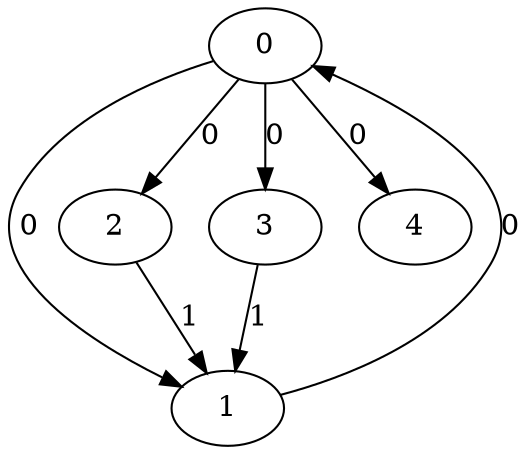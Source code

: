 // Source:128 Canonical: -1 0 0 0 0 0 -1 -1 -1 -1 -1 1 -1 -1 -1 -1 1 -1 -1 -1 -1 -1 -1 -1 -1
digraph HRA_from_128_graph_000 {
  0 -> 1 [label="0"];
  0 -> 2 [label="0"];
  0 -> 3 [label="0"];
  1 -> 0 [label="0"];
  2 -> 1 [label="1"];
  3 -> 1 [label="1"];
  0 -> 4 [label="0"];
}

// Source:128 Canonical: -1 0 0 0 0 0 -1 -1 -1 -1 -1 1 -1 -1 -1 -1 1 -1 -1 -1 0 -1 -1 -1 -1
digraph HRA_from_128_graph_001 {
  0 -> 1 [label="0"];
  0 -> 2 [label="0"];
  0 -> 3 [label="0"];
  1 -> 0 [label="0"];
  2 -> 1 [label="1"];
  3 -> 1 [label="1"];
  0 -> 4 [label="0"];
  4 -> 0 [label="0"];
}

// Source:128 Canonical: -1 0 0 0 -1 0 -1 -1 -1 0 -1 1 -1 -1 -1 -1 1 -1 -1 -1 -1 -1 -1 -1 -1
digraph HRA_from_128_graph_002 {
  0 -> 1 [label="0"];
  0 -> 2 [label="0"];
  0 -> 3 [label="0"];
  1 -> 0 [label="0"];
  2 -> 1 [label="1"];
  3 -> 1 [label="1"];
  1 -> 4 [label="0"];
}

// Source:128 Canonical: -1 0 0 0 0 0 -1 -1 -1 0 -1 1 -1 -1 -1 -1 1 -1 -1 -1 -1 -1 -1 -1 -1
digraph HRA_from_128_graph_003 {
  0 -> 1 [label="0"];
  0 -> 2 [label="0"];
  0 -> 3 [label="0"];
  1 -> 0 [label="0"];
  2 -> 1 [label="1"];
  3 -> 1 [label="1"];
  0 -> 4 [label="0"];
  1 -> 4 [label="0"];
}

// Source:128 Canonical: -1 0 0 0 -1 0 -1 -1 -1 0 -1 1 -1 -1 -1 -1 1 -1 -1 -1 0 -1 -1 -1 -1
digraph HRA_from_128_graph_004 {
  0 -> 1 [label="0"];
  0 -> 2 [label="0"];
  0 -> 3 [label="0"];
  1 -> 0 [label="0"];
  2 -> 1 [label="1"];
  3 -> 1 [label="1"];
  4 -> 0 [label="0"];
  1 -> 4 [label="0"];
}

// Source:128 Canonical: -1 0 0 0 0 0 -1 -1 -1 0 -1 1 -1 -1 -1 -1 1 -1 -1 -1 0 -1 -1 -1 -1
digraph HRA_from_128_graph_005 {
  0 -> 1 [label="0"];
  0 -> 2 [label="0"];
  0 -> 3 [label="0"];
  1 -> 0 [label="0"];
  2 -> 1 [label="1"];
  3 -> 1 [label="1"];
  0 -> 4 [label="0"];
  4 -> 0 [label="0"];
  1 -> 4 [label="0"];
}

// Source:128 Canonical: -1 0 0 0 0 0 -1 -1 -1 -1 -1 1 -1 -1 -1 -1 1 -1 -1 -1 -1 0 -1 -1 -1
digraph HRA_from_128_graph_006 {
  0 -> 1 [label="0"];
  0 -> 2 [label="0"];
  0 -> 3 [label="0"];
  1 -> 0 [label="0"];
  2 -> 1 [label="1"];
  3 -> 1 [label="1"];
  0 -> 4 [label="0"];
  4 -> 1 [label="0"];
}

// Source:128 Canonical: -1 0 0 0 0 0 -1 -1 -1 -1 -1 1 -1 -1 -1 -1 1 -1 -1 -1 0 0 -1 -1 -1
digraph HRA_from_128_graph_007 {
  0 -> 1 [label="0"];
  0 -> 2 [label="0"];
  0 -> 3 [label="0"];
  1 -> 0 [label="0"];
  2 -> 1 [label="1"];
  3 -> 1 [label="1"];
  0 -> 4 [label="0"];
  4 -> 0 [label="0"];
  4 -> 1 [label="0"];
}

// Source:128 Canonical: -1 0 0 0 -1 0 -1 -1 -1 0 -1 1 -1 -1 -1 -1 1 -1 -1 -1 -1 0 -1 -1 -1
digraph HRA_from_128_graph_008 {
  0 -> 1 [label="0"];
  0 -> 2 [label="0"];
  0 -> 3 [label="0"];
  1 -> 0 [label="0"];
  2 -> 1 [label="1"];
  3 -> 1 [label="1"];
  1 -> 4 [label="0"];
  4 -> 1 [label="0"];
}

// Source:128 Canonical: -1 0 0 0 0 0 -1 -1 -1 0 -1 1 -1 -1 -1 -1 1 -1 -1 -1 -1 0 -1 -1 -1
digraph HRA_from_128_graph_009 {
  0 -> 1 [label="0"];
  0 -> 2 [label="0"];
  0 -> 3 [label="0"];
  1 -> 0 [label="0"];
  2 -> 1 [label="1"];
  3 -> 1 [label="1"];
  0 -> 4 [label="0"];
  1 -> 4 [label="0"];
  4 -> 1 [label="0"];
}

// Source:128 Canonical: -1 0 0 0 -1 0 -1 -1 -1 0 -1 1 -1 -1 -1 -1 1 -1 -1 -1 0 0 -1 -1 -1
digraph HRA_from_128_graph_010 {
  0 -> 1 [label="0"];
  0 -> 2 [label="0"];
  0 -> 3 [label="0"];
  1 -> 0 [label="0"];
  2 -> 1 [label="1"];
  3 -> 1 [label="1"];
  4 -> 0 [label="0"];
  1 -> 4 [label="0"];
  4 -> 1 [label="0"];
}

// Source:128 Canonical: -1 0 0 0 0 0 -1 -1 -1 0 -1 1 -1 -1 -1 -1 1 -1 -1 -1 0 0 -1 -1 -1
digraph HRA_from_128_graph_011 {
  0 -> 1 [label="0"];
  0 -> 2 [label="0"];
  0 -> 3 [label="0"];
  1 -> 0 [label="0"];
  2 -> 1 [label="1"];
  3 -> 1 [label="1"];
  0 -> 4 [label="0"];
  4 -> 0 [label="0"];
  1 -> 4 [label="0"];
  4 -> 1 [label="0"];
}

// Source:128 Canonical: -1 0 0 0 -1 0 -1 -1 -1 -1 -1 1 -1 -1 0 -1 1 -1 -1 -1 -1 -1 -1 -1 -1
digraph HRA_from_128_graph_012 {
  0 -> 1 [label="0"];
  0 -> 2 [label="0"];
  0 -> 3 [label="0"];
  1 -> 0 [label="0"];
  2 -> 1 [label="1"];
  3 -> 1 [label="1"];
  2 -> 4 [label="0"];
}

// Source:128 Canonical: -1 0 0 0 0 0 -1 -1 -1 -1 -1 1 -1 -1 0 -1 1 -1 -1 -1 -1 -1 -1 -1 -1
digraph HRA_from_128_graph_013 {
  0 -> 1 [label="0"];
  0 -> 2 [label="0"];
  0 -> 3 [label="0"];
  1 -> 0 [label="0"];
  2 -> 1 [label="1"];
  3 -> 1 [label="1"];
  0 -> 4 [label="0"];
  2 -> 4 [label="0"];
}

// Source:128 Canonical: -1 0 0 0 -1 0 -1 -1 -1 -1 -1 1 -1 -1 0 -1 1 -1 -1 -1 0 -1 -1 -1 -1
digraph HRA_from_128_graph_014 {
  0 -> 1 [label="0"];
  0 -> 2 [label="0"];
  0 -> 3 [label="0"];
  1 -> 0 [label="0"];
  2 -> 1 [label="1"];
  3 -> 1 [label="1"];
  4 -> 0 [label="0"];
  2 -> 4 [label="0"];
}

// Source:128 Canonical: -1 0 0 0 0 0 -1 -1 -1 -1 -1 1 -1 -1 0 -1 1 -1 -1 -1 0 -1 -1 -1 -1
digraph HRA_from_128_graph_015 {
  0 -> 1 [label="0"];
  0 -> 2 [label="0"];
  0 -> 3 [label="0"];
  1 -> 0 [label="0"];
  2 -> 1 [label="1"];
  3 -> 1 [label="1"];
  0 -> 4 [label="0"];
  4 -> 0 [label="0"];
  2 -> 4 [label="0"];
}

// Source:128 Canonical: -1 0 0 0 -1 0 -1 -1 -1 0 -1 1 -1 -1 0 -1 1 -1 -1 -1 -1 -1 -1 -1 -1
digraph HRA_from_128_graph_016 {
  0 -> 1 [label="0"];
  0 -> 2 [label="0"];
  0 -> 3 [label="0"];
  1 -> 0 [label="0"];
  2 -> 1 [label="1"];
  3 -> 1 [label="1"];
  1 -> 4 [label="0"];
  2 -> 4 [label="0"];
}

// Source:128 Canonical: -1 0 0 0 0 0 -1 -1 -1 0 -1 1 -1 -1 0 -1 1 -1 -1 -1 -1 -1 -1 -1 -1
digraph HRA_from_128_graph_017 {
  0 -> 1 [label="0"];
  0 -> 2 [label="0"];
  0 -> 3 [label="0"];
  1 -> 0 [label="0"];
  2 -> 1 [label="1"];
  3 -> 1 [label="1"];
  0 -> 4 [label="0"];
  1 -> 4 [label="0"];
  2 -> 4 [label="0"];
}

// Source:128 Canonical: -1 0 0 0 -1 0 -1 -1 -1 0 -1 1 -1 -1 0 -1 1 -1 -1 -1 0 -1 -1 -1 -1
digraph HRA_from_128_graph_018 {
  0 -> 1 [label="0"];
  0 -> 2 [label="0"];
  0 -> 3 [label="0"];
  1 -> 0 [label="0"];
  2 -> 1 [label="1"];
  3 -> 1 [label="1"];
  4 -> 0 [label="0"];
  1 -> 4 [label="0"];
  2 -> 4 [label="0"];
}

// Source:128 Canonical: -1 0 0 0 0 0 -1 -1 -1 0 -1 1 -1 -1 0 -1 1 -1 -1 -1 0 -1 -1 -1 -1
digraph HRA_from_128_graph_019 {
  0 -> 1 [label="0"];
  0 -> 2 [label="0"];
  0 -> 3 [label="0"];
  1 -> 0 [label="0"];
  2 -> 1 [label="1"];
  3 -> 1 [label="1"];
  0 -> 4 [label="0"];
  4 -> 0 [label="0"];
  1 -> 4 [label="0"];
  2 -> 4 [label="0"];
}

// Source:128 Canonical: -1 0 0 0 -1 0 -1 -1 -1 -1 -1 1 -1 -1 0 -1 1 -1 -1 -1 -1 0 -1 -1 -1
digraph HRA_from_128_graph_020 {
  0 -> 1 [label="0"];
  0 -> 2 [label="0"];
  0 -> 3 [label="0"];
  1 -> 0 [label="0"];
  2 -> 1 [label="1"];
  3 -> 1 [label="1"];
  4 -> 1 [label="0"];
  2 -> 4 [label="0"];
}

// Source:128 Canonical: -1 0 0 0 0 0 -1 -1 -1 -1 -1 1 -1 -1 0 -1 1 -1 -1 -1 -1 0 -1 -1 -1
digraph HRA_from_128_graph_021 {
  0 -> 1 [label="0"];
  0 -> 2 [label="0"];
  0 -> 3 [label="0"];
  1 -> 0 [label="0"];
  2 -> 1 [label="1"];
  3 -> 1 [label="1"];
  0 -> 4 [label="0"];
  4 -> 1 [label="0"];
  2 -> 4 [label="0"];
}

// Source:128 Canonical: -1 0 0 0 -1 0 -1 -1 -1 -1 -1 1 -1 -1 0 -1 1 -1 -1 -1 0 0 -1 -1 -1
digraph HRA_from_128_graph_022 {
  0 -> 1 [label="0"];
  0 -> 2 [label="0"];
  0 -> 3 [label="0"];
  1 -> 0 [label="0"];
  2 -> 1 [label="1"];
  3 -> 1 [label="1"];
  4 -> 0 [label="0"];
  4 -> 1 [label="0"];
  2 -> 4 [label="0"];
}

// Source:128 Canonical: -1 0 0 0 0 0 -1 -1 -1 -1 -1 1 -1 -1 0 -1 1 -1 -1 -1 0 0 -1 -1 -1
digraph HRA_from_128_graph_023 {
  0 -> 1 [label="0"];
  0 -> 2 [label="0"];
  0 -> 3 [label="0"];
  1 -> 0 [label="0"];
  2 -> 1 [label="1"];
  3 -> 1 [label="1"];
  0 -> 4 [label="0"];
  4 -> 0 [label="0"];
  4 -> 1 [label="0"];
  2 -> 4 [label="0"];
}

// Source:128 Canonical: -1 0 0 0 -1 0 -1 -1 -1 0 -1 1 -1 -1 0 -1 1 -1 -1 -1 -1 0 -1 -1 -1
digraph HRA_from_128_graph_024 {
  0 -> 1 [label="0"];
  0 -> 2 [label="0"];
  0 -> 3 [label="0"];
  1 -> 0 [label="0"];
  2 -> 1 [label="1"];
  3 -> 1 [label="1"];
  1 -> 4 [label="0"];
  4 -> 1 [label="0"];
  2 -> 4 [label="0"];
}

// Source:128 Canonical: -1 0 0 0 0 0 -1 -1 -1 0 -1 1 -1 -1 0 -1 1 -1 -1 -1 -1 0 -1 -1 -1
digraph HRA_from_128_graph_025 {
  0 -> 1 [label="0"];
  0 -> 2 [label="0"];
  0 -> 3 [label="0"];
  1 -> 0 [label="0"];
  2 -> 1 [label="1"];
  3 -> 1 [label="1"];
  0 -> 4 [label="0"];
  1 -> 4 [label="0"];
  4 -> 1 [label="0"];
  2 -> 4 [label="0"];
}

// Source:128 Canonical: -1 0 0 0 -1 0 -1 -1 -1 0 -1 1 -1 -1 0 -1 1 -1 -1 -1 0 0 -1 -1 -1
digraph HRA_from_128_graph_026 {
  0 -> 1 [label="0"];
  0 -> 2 [label="0"];
  0 -> 3 [label="0"];
  1 -> 0 [label="0"];
  2 -> 1 [label="1"];
  3 -> 1 [label="1"];
  4 -> 0 [label="0"];
  1 -> 4 [label="0"];
  4 -> 1 [label="0"];
  2 -> 4 [label="0"];
}

// Source:128 Canonical: -1 0 0 0 0 0 -1 -1 -1 0 -1 1 -1 -1 0 -1 1 -1 -1 -1 0 0 -1 -1 -1
digraph HRA_from_128_graph_027 {
  0 -> 1 [label="0"];
  0 -> 2 [label="0"];
  0 -> 3 [label="0"];
  1 -> 0 [label="0"];
  2 -> 1 [label="1"];
  3 -> 1 [label="1"];
  0 -> 4 [label="0"];
  4 -> 0 [label="0"];
  1 -> 4 [label="0"];
  4 -> 1 [label="0"];
  2 -> 4 [label="0"];
}

// Source:128 Canonical: -1 0 0 0 0 0 -1 -1 -1 -1 -1 1 -1 -1 -1 -1 1 -1 -1 -1 -1 -1 0 -1 -1
digraph HRA_from_128_graph_028 {
  0 -> 1 [label="0"];
  0 -> 2 [label="0"];
  0 -> 3 [label="0"];
  1 -> 0 [label="0"];
  2 -> 1 [label="1"];
  3 -> 1 [label="1"];
  0 -> 4 [label="0"];
  4 -> 2 [label="0"];
}

// Source:128 Canonical: -1 0 0 0 0 0 -1 -1 -1 -1 -1 1 -1 -1 -1 -1 1 -1 -1 -1 0 -1 0 -1 -1
digraph HRA_from_128_graph_029 {
  0 -> 1 [label="0"];
  0 -> 2 [label="0"];
  0 -> 3 [label="0"];
  1 -> 0 [label="0"];
  2 -> 1 [label="1"];
  3 -> 1 [label="1"];
  0 -> 4 [label="0"];
  4 -> 0 [label="0"];
  4 -> 2 [label="0"];
}

// Source:128 Canonical: -1 0 0 0 -1 0 -1 -1 -1 0 -1 1 -1 -1 -1 -1 1 -1 -1 -1 -1 -1 0 -1 -1
digraph HRA_from_128_graph_030 {
  0 -> 1 [label="0"];
  0 -> 2 [label="0"];
  0 -> 3 [label="0"];
  1 -> 0 [label="0"];
  2 -> 1 [label="1"];
  3 -> 1 [label="1"];
  1 -> 4 [label="0"];
  4 -> 2 [label="0"];
}

// Source:128 Canonical: -1 0 0 0 0 0 -1 -1 -1 0 -1 1 -1 -1 -1 -1 1 -1 -1 -1 -1 -1 0 -1 -1
digraph HRA_from_128_graph_031 {
  0 -> 1 [label="0"];
  0 -> 2 [label="0"];
  0 -> 3 [label="0"];
  1 -> 0 [label="0"];
  2 -> 1 [label="1"];
  3 -> 1 [label="1"];
  0 -> 4 [label="0"];
  1 -> 4 [label="0"];
  4 -> 2 [label="0"];
}

// Source:128 Canonical: -1 0 0 0 -1 0 -1 -1 -1 0 -1 1 -1 -1 -1 -1 1 -1 -1 -1 0 -1 0 -1 -1
digraph HRA_from_128_graph_032 {
  0 -> 1 [label="0"];
  0 -> 2 [label="0"];
  0 -> 3 [label="0"];
  1 -> 0 [label="0"];
  2 -> 1 [label="1"];
  3 -> 1 [label="1"];
  4 -> 0 [label="0"];
  1 -> 4 [label="0"];
  4 -> 2 [label="0"];
}

// Source:128 Canonical: -1 0 0 0 0 0 -1 -1 -1 0 -1 1 -1 -1 -1 -1 1 -1 -1 -1 0 -1 0 -1 -1
digraph HRA_from_128_graph_033 {
  0 -> 1 [label="0"];
  0 -> 2 [label="0"];
  0 -> 3 [label="0"];
  1 -> 0 [label="0"];
  2 -> 1 [label="1"];
  3 -> 1 [label="1"];
  0 -> 4 [label="0"];
  4 -> 0 [label="0"];
  1 -> 4 [label="0"];
  4 -> 2 [label="0"];
}

// Source:128 Canonical: -1 0 0 0 0 0 -1 -1 -1 -1 -1 1 -1 -1 -1 -1 1 -1 -1 -1 -1 0 0 -1 -1
digraph HRA_from_128_graph_034 {
  0 -> 1 [label="0"];
  0 -> 2 [label="0"];
  0 -> 3 [label="0"];
  1 -> 0 [label="0"];
  2 -> 1 [label="1"];
  3 -> 1 [label="1"];
  0 -> 4 [label="0"];
  4 -> 1 [label="0"];
  4 -> 2 [label="0"];
}

// Source:128 Canonical: -1 0 0 0 0 0 -1 -1 -1 -1 -1 1 -1 -1 -1 -1 1 -1 -1 -1 0 0 0 -1 -1
digraph HRA_from_128_graph_035 {
  0 -> 1 [label="0"];
  0 -> 2 [label="0"];
  0 -> 3 [label="0"];
  1 -> 0 [label="0"];
  2 -> 1 [label="1"];
  3 -> 1 [label="1"];
  0 -> 4 [label="0"];
  4 -> 0 [label="0"];
  4 -> 1 [label="0"];
  4 -> 2 [label="0"];
}

// Source:128 Canonical: -1 0 0 0 -1 0 -1 -1 -1 0 -1 1 -1 -1 -1 -1 1 -1 -1 -1 -1 0 0 -1 -1
digraph HRA_from_128_graph_036 {
  0 -> 1 [label="0"];
  0 -> 2 [label="0"];
  0 -> 3 [label="0"];
  1 -> 0 [label="0"];
  2 -> 1 [label="1"];
  3 -> 1 [label="1"];
  1 -> 4 [label="0"];
  4 -> 1 [label="0"];
  4 -> 2 [label="0"];
}

// Source:128 Canonical: -1 0 0 0 0 0 -1 -1 -1 0 -1 1 -1 -1 -1 -1 1 -1 -1 -1 -1 0 0 -1 -1
digraph HRA_from_128_graph_037 {
  0 -> 1 [label="0"];
  0 -> 2 [label="0"];
  0 -> 3 [label="0"];
  1 -> 0 [label="0"];
  2 -> 1 [label="1"];
  3 -> 1 [label="1"];
  0 -> 4 [label="0"];
  1 -> 4 [label="0"];
  4 -> 1 [label="0"];
  4 -> 2 [label="0"];
}

// Source:128 Canonical: -1 0 0 0 -1 0 -1 -1 -1 0 -1 1 -1 -1 -1 -1 1 -1 -1 -1 0 0 0 -1 -1
digraph HRA_from_128_graph_038 {
  0 -> 1 [label="0"];
  0 -> 2 [label="0"];
  0 -> 3 [label="0"];
  1 -> 0 [label="0"];
  2 -> 1 [label="1"];
  3 -> 1 [label="1"];
  4 -> 0 [label="0"];
  1 -> 4 [label="0"];
  4 -> 1 [label="0"];
  4 -> 2 [label="0"];
}

// Source:128 Canonical: -1 0 0 0 0 0 -1 -1 -1 0 -1 1 -1 -1 -1 -1 1 -1 -1 -1 0 0 0 -1 -1
digraph HRA_from_128_graph_039 {
  0 -> 1 [label="0"];
  0 -> 2 [label="0"];
  0 -> 3 [label="0"];
  1 -> 0 [label="0"];
  2 -> 1 [label="1"];
  3 -> 1 [label="1"];
  0 -> 4 [label="0"];
  4 -> 0 [label="0"];
  1 -> 4 [label="0"];
  4 -> 1 [label="0"];
  4 -> 2 [label="0"];
}

// Source:128 Canonical: -1 0 0 0 -1 0 -1 -1 -1 -1 -1 1 -1 -1 0 -1 1 -1 -1 -1 -1 -1 0 -1 -1
digraph HRA_from_128_graph_040 {
  0 -> 1 [label="0"];
  0 -> 2 [label="0"];
  0 -> 3 [label="0"];
  1 -> 0 [label="0"];
  2 -> 1 [label="1"];
  3 -> 1 [label="1"];
  2 -> 4 [label="0"];
  4 -> 2 [label="0"];
}

// Source:128 Canonical: -1 0 0 0 0 0 -1 -1 -1 -1 -1 1 -1 -1 0 -1 1 -1 -1 -1 -1 -1 0 -1 -1
digraph HRA_from_128_graph_041 {
  0 -> 1 [label="0"];
  0 -> 2 [label="0"];
  0 -> 3 [label="0"];
  1 -> 0 [label="0"];
  2 -> 1 [label="1"];
  3 -> 1 [label="1"];
  0 -> 4 [label="0"];
  2 -> 4 [label="0"];
  4 -> 2 [label="0"];
}

// Source:128 Canonical: -1 0 0 0 -1 0 -1 -1 -1 -1 -1 1 -1 -1 0 -1 1 -1 -1 -1 0 -1 0 -1 -1
digraph HRA_from_128_graph_042 {
  0 -> 1 [label="0"];
  0 -> 2 [label="0"];
  0 -> 3 [label="0"];
  1 -> 0 [label="0"];
  2 -> 1 [label="1"];
  3 -> 1 [label="1"];
  4 -> 0 [label="0"];
  2 -> 4 [label="0"];
  4 -> 2 [label="0"];
}

// Source:128 Canonical: -1 0 0 0 0 0 -1 -1 -1 -1 -1 1 -1 -1 0 -1 1 -1 -1 -1 0 -1 0 -1 -1
digraph HRA_from_128_graph_043 {
  0 -> 1 [label="0"];
  0 -> 2 [label="0"];
  0 -> 3 [label="0"];
  1 -> 0 [label="0"];
  2 -> 1 [label="1"];
  3 -> 1 [label="1"];
  0 -> 4 [label="0"];
  4 -> 0 [label="0"];
  2 -> 4 [label="0"];
  4 -> 2 [label="0"];
}

// Source:128 Canonical: -1 0 0 0 -1 0 -1 -1 -1 0 -1 1 -1 -1 0 -1 1 -1 -1 -1 -1 -1 0 -1 -1
digraph HRA_from_128_graph_044 {
  0 -> 1 [label="0"];
  0 -> 2 [label="0"];
  0 -> 3 [label="0"];
  1 -> 0 [label="0"];
  2 -> 1 [label="1"];
  3 -> 1 [label="1"];
  1 -> 4 [label="0"];
  2 -> 4 [label="0"];
  4 -> 2 [label="0"];
}

// Source:128 Canonical: -1 0 0 0 0 0 -1 -1 -1 0 -1 1 -1 -1 0 -1 1 -1 -1 -1 -1 -1 0 -1 -1
digraph HRA_from_128_graph_045 {
  0 -> 1 [label="0"];
  0 -> 2 [label="0"];
  0 -> 3 [label="0"];
  1 -> 0 [label="0"];
  2 -> 1 [label="1"];
  3 -> 1 [label="1"];
  0 -> 4 [label="0"];
  1 -> 4 [label="0"];
  2 -> 4 [label="0"];
  4 -> 2 [label="0"];
}

// Source:128 Canonical: -1 0 0 0 -1 0 -1 -1 -1 0 -1 1 -1 -1 0 -1 1 -1 -1 -1 0 -1 0 -1 -1
digraph HRA_from_128_graph_046 {
  0 -> 1 [label="0"];
  0 -> 2 [label="0"];
  0 -> 3 [label="0"];
  1 -> 0 [label="0"];
  2 -> 1 [label="1"];
  3 -> 1 [label="1"];
  4 -> 0 [label="0"];
  1 -> 4 [label="0"];
  2 -> 4 [label="0"];
  4 -> 2 [label="0"];
}

// Source:128 Canonical: -1 0 0 0 0 0 -1 -1 -1 0 -1 1 -1 -1 0 -1 1 -1 -1 -1 0 -1 0 -1 -1
digraph HRA_from_128_graph_047 {
  0 -> 1 [label="0"];
  0 -> 2 [label="0"];
  0 -> 3 [label="0"];
  1 -> 0 [label="0"];
  2 -> 1 [label="1"];
  3 -> 1 [label="1"];
  0 -> 4 [label="0"];
  4 -> 0 [label="0"];
  1 -> 4 [label="0"];
  2 -> 4 [label="0"];
  4 -> 2 [label="0"];
}

// Source:128 Canonical: -1 0 0 0 -1 0 -1 -1 -1 -1 -1 1 -1 -1 0 -1 1 -1 -1 -1 -1 0 0 -1 -1
digraph HRA_from_128_graph_048 {
  0 -> 1 [label="0"];
  0 -> 2 [label="0"];
  0 -> 3 [label="0"];
  1 -> 0 [label="0"];
  2 -> 1 [label="1"];
  3 -> 1 [label="1"];
  4 -> 1 [label="0"];
  2 -> 4 [label="0"];
  4 -> 2 [label="0"];
}

// Source:128 Canonical: -1 0 0 0 0 0 -1 -1 -1 -1 -1 1 -1 -1 0 -1 1 -1 -1 -1 -1 0 0 -1 -1
digraph HRA_from_128_graph_049 {
  0 -> 1 [label="0"];
  0 -> 2 [label="0"];
  0 -> 3 [label="0"];
  1 -> 0 [label="0"];
  2 -> 1 [label="1"];
  3 -> 1 [label="1"];
  0 -> 4 [label="0"];
  4 -> 1 [label="0"];
  2 -> 4 [label="0"];
  4 -> 2 [label="0"];
}

// Source:128 Canonical: -1 0 0 0 -1 0 -1 -1 -1 -1 -1 1 -1 -1 0 -1 1 -1 -1 -1 0 0 0 -1 -1
digraph HRA_from_128_graph_050 {
  0 -> 1 [label="0"];
  0 -> 2 [label="0"];
  0 -> 3 [label="0"];
  1 -> 0 [label="0"];
  2 -> 1 [label="1"];
  3 -> 1 [label="1"];
  4 -> 0 [label="0"];
  4 -> 1 [label="0"];
  2 -> 4 [label="0"];
  4 -> 2 [label="0"];
}

// Source:128 Canonical: -1 0 0 0 0 0 -1 -1 -1 -1 -1 1 -1 -1 0 -1 1 -1 -1 -1 0 0 0 -1 -1
digraph HRA_from_128_graph_051 {
  0 -> 1 [label="0"];
  0 -> 2 [label="0"];
  0 -> 3 [label="0"];
  1 -> 0 [label="0"];
  2 -> 1 [label="1"];
  3 -> 1 [label="1"];
  0 -> 4 [label="0"];
  4 -> 0 [label="0"];
  4 -> 1 [label="0"];
  2 -> 4 [label="0"];
  4 -> 2 [label="0"];
}

// Source:128 Canonical: -1 0 0 0 -1 0 -1 -1 -1 0 -1 1 -1 -1 0 -1 1 -1 -1 -1 -1 0 0 -1 -1
digraph HRA_from_128_graph_052 {
  0 -> 1 [label="0"];
  0 -> 2 [label="0"];
  0 -> 3 [label="0"];
  1 -> 0 [label="0"];
  2 -> 1 [label="1"];
  3 -> 1 [label="1"];
  1 -> 4 [label="0"];
  4 -> 1 [label="0"];
  2 -> 4 [label="0"];
  4 -> 2 [label="0"];
}

// Source:128 Canonical: -1 0 0 0 0 0 -1 -1 -1 0 -1 1 -1 -1 0 -1 1 -1 -1 -1 -1 0 0 -1 -1
digraph HRA_from_128_graph_053 {
  0 -> 1 [label="0"];
  0 -> 2 [label="0"];
  0 -> 3 [label="0"];
  1 -> 0 [label="0"];
  2 -> 1 [label="1"];
  3 -> 1 [label="1"];
  0 -> 4 [label="0"];
  1 -> 4 [label="0"];
  4 -> 1 [label="0"];
  2 -> 4 [label="0"];
  4 -> 2 [label="0"];
}

// Source:128 Canonical: -1 0 0 0 -1 0 -1 -1 -1 0 -1 1 -1 -1 0 -1 1 -1 -1 -1 0 0 0 -1 -1
digraph HRA_from_128_graph_054 {
  0 -> 1 [label="0"];
  0 -> 2 [label="0"];
  0 -> 3 [label="0"];
  1 -> 0 [label="0"];
  2 -> 1 [label="1"];
  3 -> 1 [label="1"];
  4 -> 0 [label="0"];
  1 -> 4 [label="0"];
  4 -> 1 [label="0"];
  2 -> 4 [label="0"];
  4 -> 2 [label="0"];
}

// Source:128 Canonical: -1 0 0 0 0 0 -1 -1 -1 0 -1 1 -1 -1 0 -1 1 -1 -1 -1 0 0 0 -1 -1
digraph HRA_from_128_graph_055 {
  0 -> 1 [label="0"];
  0 -> 2 [label="0"];
  0 -> 3 [label="0"];
  1 -> 0 [label="0"];
  2 -> 1 [label="1"];
  3 -> 1 [label="1"];
  0 -> 4 [label="0"];
  4 -> 0 [label="0"];
  1 -> 4 [label="0"];
  4 -> 1 [label="0"];
  2 -> 4 [label="0"];
  4 -> 2 [label="0"];
}

// Source:128 Canonical: -1 0 0 0 -1 0 -1 -1 -1 -1 -1 1 -1 -1 -1 -1 1 -1 -1 0 -1 -1 -1 -1 -1
digraph HRA_from_128_graph_056 {
  0 -> 1 [label="0"];
  0 -> 2 [label="0"];
  0 -> 3 [label="0"];
  1 -> 0 [label="0"];
  2 -> 1 [label="1"];
  3 -> 1 [label="1"];
  3 -> 4 [label="0"];
}

// Source:128 Canonical: -1 0 0 0 0 0 -1 -1 -1 -1 -1 1 -1 -1 -1 -1 1 -1 -1 0 -1 -1 -1 -1 -1
digraph HRA_from_128_graph_057 {
  0 -> 1 [label="0"];
  0 -> 2 [label="0"];
  0 -> 3 [label="0"];
  1 -> 0 [label="0"];
  2 -> 1 [label="1"];
  3 -> 1 [label="1"];
  0 -> 4 [label="0"];
  3 -> 4 [label="0"];
}

// Source:128 Canonical: -1 0 0 0 -1 0 -1 -1 -1 -1 -1 1 -1 -1 -1 -1 1 -1 -1 0 0 -1 -1 -1 -1
digraph HRA_from_128_graph_058 {
  0 -> 1 [label="0"];
  0 -> 2 [label="0"];
  0 -> 3 [label="0"];
  1 -> 0 [label="0"];
  2 -> 1 [label="1"];
  3 -> 1 [label="1"];
  4 -> 0 [label="0"];
  3 -> 4 [label="0"];
}

// Source:128 Canonical: -1 0 0 0 0 0 -1 -1 -1 -1 -1 1 -1 -1 -1 -1 1 -1 -1 0 0 -1 -1 -1 -1
digraph HRA_from_128_graph_059 {
  0 -> 1 [label="0"];
  0 -> 2 [label="0"];
  0 -> 3 [label="0"];
  1 -> 0 [label="0"];
  2 -> 1 [label="1"];
  3 -> 1 [label="1"];
  0 -> 4 [label="0"];
  4 -> 0 [label="0"];
  3 -> 4 [label="0"];
}

// Source:128 Canonical: -1 0 0 0 -1 0 -1 -1 -1 0 -1 1 -1 -1 -1 -1 1 -1 -1 0 -1 -1 -1 -1 -1
digraph HRA_from_128_graph_060 {
  0 -> 1 [label="0"];
  0 -> 2 [label="0"];
  0 -> 3 [label="0"];
  1 -> 0 [label="0"];
  2 -> 1 [label="1"];
  3 -> 1 [label="1"];
  1 -> 4 [label="0"];
  3 -> 4 [label="0"];
}

// Source:128 Canonical: -1 0 0 0 0 0 -1 -1 -1 0 -1 1 -1 -1 -1 -1 1 -1 -1 0 -1 -1 -1 -1 -1
digraph HRA_from_128_graph_061 {
  0 -> 1 [label="0"];
  0 -> 2 [label="0"];
  0 -> 3 [label="0"];
  1 -> 0 [label="0"];
  2 -> 1 [label="1"];
  3 -> 1 [label="1"];
  0 -> 4 [label="0"];
  1 -> 4 [label="0"];
  3 -> 4 [label="0"];
}

// Source:128 Canonical: -1 0 0 0 -1 0 -1 -1 -1 0 -1 1 -1 -1 -1 -1 1 -1 -1 0 0 -1 -1 -1 -1
digraph HRA_from_128_graph_062 {
  0 -> 1 [label="0"];
  0 -> 2 [label="0"];
  0 -> 3 [label="0"];
  1 -> 0 [label="0"];
  2 -> 1 [label="1"];
  3 -> 1 [label="1"];
  4 -> 0 [label="0"];
  1 -> 4 [label="0"];
  3 -> 4 [label="0"];
}

// Source:128 Canonical: -1 0 0 0 0 0 -1 -1 -1 0 -1 1 -1 -1 -1 -1 1 -1 -1 0 0 -1 -1 -1 -1
digraph HRA_from_128_graph_063 {
  0 -> 1 [label="0"];
  0 -> 2 [label="0"];
  0 -> 3 [label="0"];
  1 -> 0 [label="0"];
  2 -> 1 [label="1"];
  3 -> 1 [label="1"];
  0 -> 4 [label="0"];
  4 -> 0 [label="0"];
  1 -> 4 [label="0"];
  3 -> 4 [label="0"];
}

// Source:128 Canonical: -1 0 0 0 -1 0 -1 -1 -1 -1 -1 1 -1 -1 -1 -1 1 -1 -1 0 -1 0 -1 -1 -1
digraph HRA_from_128_graph_064 {
  0 -> 1 [label="0"];
  0 -> 2 [label="0"];
  0 -> 3 [label="0"];
  1 -> 0 [label="0"];
  2 -> 1 [label="1"];
  3 -> 1 [label="1"];
  4 -> 1 [label="0"];
  3 -> 4 [label="0"];
}

// Source:128 Canonical: -1 0 0 0 0 0 -1 -1 -1 -1 -1 1 -1 -1 -1 -1 1 -1 -1 0 -1 0 -1 -1 -1
digraph HRA_from_128_graph_065 {
  0 -> 1 [label="0"];
  0 -> 2 [label="0"];
  0 -> 3 [label="0"];
  1 -> 0 [label="0"];
  2 -> 1 [label="1"];
  3 -> 1 [label="1"];
  0 -> 4 [label="0"];
  4 -> 1 [label="0"];
  3 -> 4 [label="0"];
}

// Source:128 Canonical: -1 0 0 0 -1 0 -1 -1 -1 -1 -1 1 -1 -1 -1 -1 1 -1 -1 0 0 0 -1 -1 -1
digraph HRA_from_128_graph_066 {
  0 -> 1 [label="0"];
  0 -> 2 [label="0"];
  0 -> 3 [label="0"];
  1 -> 0 [label="0"];
  2 -> 1 [label="1"];
  3 -> 1 [label="1"];
  4 -> 0 [label="0"];
  4 -> 1 [label="0"];
  3 -> 4 [label="0"];
}

// Source:128 Canonical: -1 0 0 0 0 0 -1 -1 -1 -1 -1 1 -1 -1 -1 -1 1 -1 -1 0 0 0 -1 -1 -1
digraph HRA_from_128_graph_067 {
  0 -> 1 [label="0"];
  0 -> 2 [label="0"];
  0 -> 3 [label="0"];
  1 -> 0 [label="0"];
  2 -> 1 [label="1"];
  3 -> 1 [label="1"];
  0 -> 4 [label="0"];
  4 -> 0 [label="0"];
  4 -> 1 [label="0"];
  3 -> 4 [label="0"];
}

// Source:128 Canonical: -1 0 0 0 -1 0 -1 -1 -1 0 -1 1 -1 -1 -1 -1 1 -1 -1 0 -1 0 -1 -1 -1
digraph HRA_from_128_graph_068 {
  0 -> 1 [label="0"];
  0 -> 2 [label="0"];
  0 -> 3 [label="0"];
  1 -> 0 [label="0"];
  2 -> 1 [label="1"];
  3 -> 1 [label="1"];
  1 -> 4 [label="0"];
  4 -> 1 [label="0"];
  3 -> 4 [label="0"];
}

// Source:128 Canonical: -1 0 0 0 0 0 -1 -1 -1 0 -1 1 -1 -1 -1 -1 1 -1 -1 0 -1 0 -1 -1 -1
digraph HRA_from_128_graph_069 {
  0 -> 1 [label="0"];
  0 -> 2 [label="0"];
  0 -> 3 [label="0"];
  1 -> 0 [label="0"];
  2 -> 1 [label="1"];
  3 -> 1 [label="1"];
  0 -> 4 [label="0"];
  1 -> 4 [label="0"];
  4 -> 1 [label="0"];
  3 -> 4 [label="0"];
}

// Source:128 Canonical: -1 0 0 0 -1 0 -1 -1 -1 0 -1 1 -1 -1 -1 -1 1 -1 -1 0 0 0 -1 -1 -1
digraph HRA_from_128_graph_070 {
  0 -> 1 [label="0"];
  0 -> 2 [label="0"];
  0 -> 3 [label="0"];
  1 -> 0 [label="0"];
  2 -> 1 [label="1"];
  3 -> 1 [label="1"];
  4 -> 0 [label="0"];
  1 -> 4 [label="0"];
  4 -> 1 [label="0"];
  3 -> 4 [label="0"];
}

// Source:128 Canonical: -1 0 0 0 0 0 -1 -1 -1 0 -1 1 -1 -1 -1 -1 1 -1 -1 0 0 0 -1 -1 -1
digraph HRA_from_128_graph_071 {
  0 -> 1 [label="0"];
  0 -> 2 [label="0"];
  0 -> 3 [label="0"];
  1 -> 0 [label="0"];
  2 -> 1 [label="1"];
  3 -> 1 [label="1"];
  0 -> 4 [label="0"];
  4 -> 0 [label="0"];
  1 -> 4 [label="0"];
  4 -> 1 [label="0"];
  3 -> 4 [label="0"];
}

// Source:128 Canonical: -1 0 0 0 -1 0 -1 -1 -1 -1 -1 1 -1 -1 0 -1 1 -1 -1 0 -1 -1 -1 -1 -1
digraph HRA_from_128_graph_072 {
  0 -> 1 [label="0"];
  0 -> 2 [label="0"];
  0 -> 3 [label="0"];
  1 -> 0 [label="0"];
  2 -> 1 [label="1"];
  3 -> 1 [label="1"];
  2 -> 4 [label="0"];
  3 -> 4 [label="0"];
}

// Source:128 Canonical: -1 0 0 0 0 0 -1 -1 -1 -1 -1 1 -1 -1 0 -1 1 -1 -1 0 -1 -1 -1 -1 -1
digraph HRA_from_128_graph_073 {
  0 -> 1 [label="0"];
  0 -> 2 [label="0"];
  0 -> 3 [label="0"];
  1 -> 0 [label="0"];
  2 -> 1 [label="1"];
  3 -> 1 [label="1"];
  0 -> 4 [label="0"];
  2 -> 4 [label="0"];
  3 -> 4 [label="0"];
}

// Source:128 Canonical: -1 0 0 0 -1 0 -1 -1 -1 -1 -1 1 -1 -1 0 -1 1 -1 -1 0 0 -1 -1 -1 -1
digraph HRA_from_128_graph_074 {
  0 -> 1 [label="0"];
  0 -> 2 [label="0"];
  0 -> 3 [label="0"];
  1 -> 0 [label="0"];
  2 -> 1 [label="1"];
  3 -> 1 [label="1"];
  4 -> 0 [label="0"];
  2 -> 4 [label="0"];
  3 -> 4 [label="0"];
}

// Source:128 Canonical: -1 0 0 0 0 0 -1 -1 -1 -1 -1 1 -1 -1 0 -1 1 -1 -1 0 0 -1 -1 -1 -1
digraph HRA_from_128_graph_075 {
  0 -> 1 [label="0"];
  0 -> 2 [label="0"];
  0 -> 3 [label="0"];
  1 -> 0 [label="0"];
  2 -> 1 [label="1"];
  3 -> 1 [label="1"];
  0 -> 4 [label="0"];
  4 -> 0 [label="0"];
  2 -> 4 [label="0"];
  3 -> 4 [label="0"];
}

// Source:128 Canonical: -1 0 0 0 -1 0 -1 -1 -1 0 -1 1 -1 -1 0 -1 1 -1 -1 0 -1 -1 -1 -1 -1
digraph HRA_from_128_graph_076 {
  0 -> 1 [label="0"];
  0 -> 2 [label="0"];
  0 -> 3 [label="0"];
  1 -> 0 [label="0"];
  2 -> 1 [label="1"];
  3 -> 1 [label="1"];
  1 -> 4 [label="0"];
  2 -> 4 [label="0"];
  3 -> 4 [label="0"];
}

// Source:128 Canonical: -1 0 0 0 0 0 -1 -1 -1 0 -1 1 -1 -1 0 -1 1 -1 -1 0 -1 -1 -1 -1 -1
digraph HRA_from_128_graph_077 {
  0 -> 1 [label="0"];
  0 -> 2 [label="0"];
  0 -> 3 [label="0"];
  1 -> 0 [label="0"];
  2 -> 1 [label="1"];
  3 -> 1 [label="1"];
  0 -> 4 [label="0"];
  1 -> 4 [label="0"];
  2 -> 4 [label="0"];
  3 -> 4 [label="0"];
}

// Source:128 Canonical: -1 0 0 0 -1 0 -1 -1 -1 0 -1 1 -1 -1 0 -1 1 -1 -1 0 0 -1 -1 -1 -1
digraph HRA_from_128_graph_078 {
  0 -> 1 [label="0"];
  0 -> 2 [label="0"];
  0 -> 3 [label="0"];
  1 -> 0 [label="0"];
  2 -> 1 [label="1"];
  3 -> 1 [label="1"];
  4 -> 0 [label="0"];
  1 -> 4 [label="0"];
  2 -> 4 [label="0"];
  3 -> 4 [label="0"];
}

// Source:128 Canonical: -1 0 0 0 0 0 -1 -1 -1 0 -1 1 -1 -1 0 -1 1 -1 -1 0 0 -1 -1 -1 -1
digraph HRA_from_128_graph_079 {
  0 -> 1 [label="0"];
  0 -> 2 [label="0"];
  0 -> 3 [label="0"];
  1 -> 0 [label="0"];
  2 -> 1 [label="1"];
  3 -> 1 [label="1"];
  0 -> 4 [label="0"];
  4 -> 0 [label="0"];
  1 -> 4 [label="0"];
  2 -> 4 [label="0"];
  3 -> 4 [label="0"];
}

// Source:128 Canonical: -1 0 0 0 -1 0 -1 -1 -1 -1 -1 1 -1 -1 0 -1 1 -1 -1 0 -1 0 -1 -1 -1
digraph HRA_from_128_graph_080 {
  0 -> 1 [label="0"];
  0 -> 2 [label="0"];
  0 -> 3 [label="0"];
  1 -> 0 [label="0"];
  2 -> 1 [label="1"];
  3 -> 1 [label="1"];
  4 -> 1 [label="0"];
  2 -> 4 [label="0"];
  3 -> 4 [label="0"];
}

// Source:128 Canonical: -1 0 0 0 0 0 -1 -1 -1 -1 -1 1 -1 -1 0 -1 1 -1 -1 0 -1 0 -1 -1 -1
digraph HRA_from_128_graph_081 {
  0 -> 1 [label="0"];
  0 -> 2 [label="0"];
  0 -> 3 [label="0"];
  1 -> 0 [label="0"];
  2 -> 1 [label="1"];
  3 -> 1 [label="1"];
  0 -> 4 [label="0"];
  4 -> 1 [label="0"];
  2 -> 4 [label="0"];
  3 -> 4 [label="0"];
}

// Source:128 Canonical: -1 0 0 0 -1 0 -1 -1 -1 -1 -1 1 -1 -1 0 -1 1 -1 -1 0 0 0 -1 -1 -1
digraph HRA_from_128_graph_082 {
  0 -> 1 [label="0"];
  0 -> 2 [label="0"];
  0 -> 3 [label="0"];
  1 -> 0 [label="0"];
  2 -> 1 [label="1"];
  3 -> 1 [label="1"];
  4 -> 0 [label="0"];
  4 -> 1 [label="0"];
  2 -> 4 [label="0"];
  3 -> 4 [label="0"];
}

// Source:128 Canonical: -1 0 0 0 0 0 -1 -1 -1 -1 -1 1 -1 -1 0 -1 1 -1 -1 0 0 0 -1 -1 -1
digraph HRA_from_128_graph_083 {
  0 -> 1 [label="0"];
  0 -> 2 [label="0"];
  0 -> 3 [label="0"];
  1 -> 0 [label="0"];
  2 -> 1 [label="1"];
  3 -> 1 [label="1"];
  0 -> 4 [label="0"];
  4 -> 0 [label="0"];
  4 -> 1 [label="0"];
  2 -> 4 [label="0"];
  3 -> 4 [label="0"];
}

// Source:128 Canonical: -1 0 0 0 -1 0 -1 -1 -1 0 -1 1 -1 -1 0 -1 1 -1 -1 0 -1 0 -1 -1 -1
digraph HRA_from_128_graph_084 {
  0 -> 1 [label="0"];
  0 -> 2 [label="0"];
  0 -> 3 [label="0"];
  1 -> 0 [label="0"];
  2 -> 1 [label="1"];
  3 -> 1 [label="1"];
  1 -> 4 [label="0"];
  4 -> 1 [label="0"];
  2 -> 4 [label="0"];
  3 -> 4 [label="0"];
}

// Source:128 Canonical: -1 0 0 0 0 0 -1 -1 -1 0 -1 1 -1 -1 0 -1 1 -1 -1 0 -1 0 -1 -1 -1
digraph HRA_from_128_graph_085 {
  0 -> 1 [label="0"];
  0 -> 2 [label="0"];
  0 -> 3 [label="0"];
  1 -> 0 [label="0"];
  2 -> 1 [label="1"];
  3 -> 1 [label="1"];
  0 -> 4 [label="0"];
  1 -> 4 [label="0"];
  4 -> 1 [label="0"];
  2 -> 4 [label="0"];
  3 -> 4 [label="0"];
}

// Source:128 Canonical: -1 0 0 0 -1 0 -1 -1 -1 0 -1 1 -1 -1 0 -1 1 -1 -1 0 0 0 -1 -1 -1
digraph HRA_from_128_graph_086 {
  0 -> 1 [label="0"];
  0 -> 2 [label="0"];
  0 -> 3 [label="0"];
  1 -> 0 [label="0"];
  2 -> 1 [label="1"];
  3 -> 1 [label="1"];
  4 -> 0 [label="0"];
  1 -> 4 [label="0"];
  4 -> 1 [label="0"];
  2 -> 4 [label="0"];
  3 -> 4 [label="0"];
}

// Source:128 Canonical: -1 0 0 0 0 0 -1 -1 -1 0 -1 1 -1 -1 0 -1 1 -1 -1 0 0 0 -1 -1 -1
digraph HRA_from_128_graph_087 {
  0 -> 1 [label="0"];
  0 -> 2 [label="0"];
  0 -> 3 [label="0"];
  1 -> 0 [label="0"];
  2 -> 1 [label="1"];
  3 -> 1 [label="1"];
  0 -> 4 [label="0"];
  4 -> 0 [label="0"];
  1 -> 4 [label="0"];
  4 -> 1 [label="0"];
  2 -> 4 [label="0"];
  3 -> 4 [label="0"];
}

// Source:128 Canonical: -1 0 0 0 -1 0 -1 -1 -1 -1 -1 1 -1 -1 -1 -1 1 -1 -1 0 -1 -1 0 -1 -1
digraph HRA_from_128_graph_088 {
  0 -> 1 [label="0"];
  0 -> 2 [label="0"];
  0 -> 3 [label="0"];
  1 -> 0 [label="0"];
  2 -> 1 [label="1"];
  3 -> 1 [label="1"];
  4 -> 2 [label="0"];
  3 -> 4 [label="0"];
}

// Source:128 Canonical: -1 0 0 0 0 0 -1 -1 -1 -1 -1 1 -1 -1 -1 -1 1 -1 -1 0 -1 -1 0 -1 -1
digraph HRA_from_128_graph_089 {
  0 -> 1 [label="0"];
  0 -> 2 [label="0"];
  0 -> 3 [label="0"];
  1 -> 0 [label="0"];
  2 -> 1 [label="1"];
  3 -> 1 [label="1"];
  0 -> 4 [label="0"];
  4 -> 2 [label="0"];
  3 -> 4 [label="0"];
}

// Source:128 Canonical: -1 0 0 0 -1 0 -1 -1 -1 -1 -1 1 -1 -1 -1 -1 1 -1 -1 0 0 -1 0 -1 -1
digraph HRA_from_128_graph_090 {
  0 -> 1 [label="0"];
  0 -> 2 [label="0"];
  0 -> 3 [label="0"];
  1 -> 0 [label="0"];
  2 -> 1 [label="1"];
  3 -> 1 [label="1"];
  4 -> 0 [label="0"];
  4 -> 2 [label="0"];
  3 -> 4 [label="0"];
}

// Source:128 Canonical: -1 0 0 0 0 0 -1 -1 -1 -1 -1 1 -1 -1 -1 -1 1 -1 -1 0 0 -1 0 -1 -1
digraph HRA_from_128_graph_091 {
  0 -> 1 [label="0"];
  0 -> 2 [label="0"];
  0 -> 3 [label="0"];
  1 -> 0 [label="0"];
  2 -> 1 [label="1"];
  3 -> 1 [label="1"];
  0 -> 4 [label="0"];
  4 -> 0 [label="0"];
  4 -> 2 [label="0"];
  3 -> 4 [label="0"];
}

// Source:128 Canonical: -1 0 0 0 -1 0 -1 -1 -1 0 -1 1 -1 -1 -1 -1 1 -1 -1 0 -1 -1 0 -1 -1
digraph HRA_from_128_graph_092 {
  0 -> 1 [label="0"];
  0 -> 2 [label="0"];
  0 -> 3 [label="0"];
  1 -> 0 [label="0"];
  2 -> 1 [label="1"];
  3 -> 1 [label="1"];
  1 -> 4 [label="0"];
  4 -> 2 [label="0"];
  3 -> 4 [label="0"];
}

// Source:128 Canonical: -1 0 0 0 0 0 -1 -1 -1 0 -1 1 -1 -1 -1 -1 1 -1 -1 0 -1 -1 0 -1 -1
digraph HRA_from_128_graph_093 {
  0 -> 1 [label="0"];
  0 -> 2 [label="0"];
  0 -> 3 [label="0"];
  1 -> 0 [label="0"];
  2 -> 1 [label="1"];
  3 -> 1 [label="1"];
  0 -> 4 [label="0"];
  1 -> 4 [label="0"];
  4 -> 2 [label="0"];
  3 -> 4 [label="0"];
}

// Source:128 Canonical: -1 0 0 0 -1 0 -1 -1 -1 0 -1 1 -1 -1 -1 -1 1 -1 -1 0 0 -1 0 -1 -1
digraph HRA_from_128_graph_094 {
  0 -> 1 [label="0"];
  0 -> 2 [label="0"];
  0 -> 3 [label="0"];
  1 -> 0 [label="0"];
  2 -> 1 [label="1"];
  3 -> 1 [label="1"];
  4 -> 0 [label="0"];
  1 -> 4 [label="0"];
  4 -> 2 [label="0"];
  3 -> 4 [label="0"];
}

// Source:128 Canonical: -1 0 0 0 0 0 -1 -1 -1 0 -1 1 -1 -1 -1 -1 1 -1 -1 0 0 -1 0 -1 -1
digraph HRA_from_128_graph_095 {
  0 -> 1 [label="0"];
  0 -> 2 [label="0"];
  0 -> 3 [label="0"];
  1 -> 0 [label="0"];
  2 -> 1 [label="1"];
  3 -> 1 [label="1"];
  0 -> 4 [label="0"];
  4 -> 0 [label="0"];
  1 -> 4 [label="0"];
  4 -> 2 [label="0"];
  3 -> 4 [label="0"];
}

// Source:128 Canonical: -1 0 0 0 -1 0 -1 -1 -1 -1 -1 1 -1 -1 -1 -1 1 -1 -1 0 -1 0 0 -1 -1
digraph HRA_from_128_graph_096 {
  0 -> 1 [label="0"];
  0 -> 2 [label="0"];
  0 -> 3 [label="0"];
  1 -> 0 [label="0"];
  2 -> 1 [label="1"];
  3 -> 1 [label="1"];
  4 -> 1 [label="0"];
  4 -> 2 [label="0"];
  3 -> 4 [label="0"];
}

// Source:128 Canonical: -1 0 0 0 0 0 -1 -1 -1 -1 -1 1 -1 -1 -1 -1 1 -1 -1 0 -1 0 0 -1 -1
digraph HRA_from_128_graph_097 {
  0 -> 1 [label="0"];
  0 -> 2 [label="0"];
  0 -> 3 [label="0"];
  1 -> 0 [label="0"];
  2 -> 1 [label="1"];
  3 -> 1 [label="1"];
  0 -> 4 [label="0"];
  4 -> 1 [label="0"];
  4 -> 2 [label="0"];
  3 -> 4 [label="0"];
}

// Source:128 Canonical: -1 0 0 0 -1 0 -1 -1 -1 -1 -1 1 -1 -1 -1 -1 1 -1 -1 0 0 0 0 -1 -1
digraph HRA_from_128_graph_098 {
  0 -> 1 [label="0"];
  0 -> 2 [label="0"];
  0 -> 3 [label="0"];
  1 -> 0 [label="0"];
  2 -> 1 [label="1"];
  3 -> 1 [label="1"];
  4 -> 0 [label="0"];
  4 -> 1 [label="0"];
  4 -> 2 [label="0"];
  3 -> 4 [label="0"];
}

// Source:128 Canonical: -1 0 0 0 0 0 -1 -1 -1 -1 -1 1 -1 -1 -1 -1 1 -1 -1 0 0 0 0 -1 -1
digraph HRA_from_128_graph_099 {
  0 -> 1 [label="0"];
  0 -> 2 [label="0"];
  0 -> 3 [label="0"];
  1 -> 0 [label="0"];
  2 -> 1 [label="1"];
  3 -> 1 [label="1"];
  0 -> 4 [label="0"];
  4 -> 0 [label="0"];
  4 -> 1 [label="0"];
  4 -> 2 [label="0"];
  3 -> 4 [label="0"];
}

// Source:128 Canonical: -1 0 0 0 -1 0 -1 -1 -1 0 -1 1 -1 -1 -1 -1 1 -1 -1 0 -1 0 0 -1 -1
digraph HRA_from_128_graph_100 {
  0 -> 1 [label="0"];
  0 -> 2 [label="0"];
  0 -> 3 [label="0"];
  1 -> 0 [label="0"];
  2 -> 1 [label="1"];
  3 -> 1 [label="1"];
  1 -> 4 [label="0"];
  4 -> 1 [label="0"];
  4 -> 2 [label="0"];
  3 -> 4 [label="0"];
}

// Source:128 Canonical: -1 0 0 0 0 0 -1 -1 -1 0 -1 1 -1 -1 -1 -1 1 -1 -1 0 -1 0 0 -1 -1
digraph HRA_from_128_graph_101 {
  0 -> 1 [label="0"];
  0 -> 2 [label="0"];
  0 -> 3 [label="0"];
  1 -> 0 [label="0"];
  2 -> 1 [label="1"];
  3 -> 1 [label="1"];
  0 -> 4 [label="0"];
  1 -> 4 [label="0"];
  4 -> 1 [label="0"];
  4 -> 2 [label="0"];
  3 -> 4 [label="0"];
}

// Source:128 Canonical: -1 0 0 0 -1 0 -1 -1 -1 0 -1 1 -1 -1 -1 -1 1 -1 -1 0 0 0 0 -1 -1
digraph HRA_from_128_graph_102 {
  0 -> 1 [label="0"];
  0 -> 2 [label="0"];
  0 -> 3 [label="0"];
  1 -> 0 [label="0"];
  2 -> 1 [label="1"];
  3 -> 1 [label="1"];
  4 -> 0 [label="0"];
  1 -> 4 [label="0"];
  4 -> 1 [label="0"];
  4 -> 2 [label="0"];
  3 -> 4 [label="0"];
}

// Source:128 Canonical: -1 0 0 0 0 0 -1 -1 -1 0 -1 1 -1 -1 -1 -1 1 -1 -1 0 0 0 0 -1 -1
digraph HRA_from_128_graph_103 {
  0 -> 1 [label="0"];
  0 -> 2 [label="0"];
  0 -> 3 [label="0"];
  1 -> 0 [label="0"];
  2 -> 1 [label="1"];
  3 -> 1 [label="1"];
  0 -> 4 [label="0"];
  4 -> 0 [label="0"];
  1 -> 4 [label="0"];
  4 -> 1 [label="0"];
  4 -> 2 [label="0"];
  3 -> 4 [label="0"];
}

// Source:128 Canonical: -1 0 0 0 -1 0 -1 -1 -1 -1 -1 1 -1 -1 0 -1 1 -1 -1 0 -1 -1 0 -1 -1
digraph HRA_from_128_graph_104 {
  0 -> 1 [label="0"];
  0 -> 2 [label="0"];
  0 -> 3 [label="0"];
  1 -> 0 [label="0"];
  2 -> 1 [label="1"];
  3 -> 1 [label="1"];
  2 -> 4 [label="0"];
  4 -> 2 [label="0"];
  3 -> 4 [label="0"];
}

// Source:128 Canonical: -1 0 0 0 0 0 -1 -1 -1 -1 -1 1 -1 -1 0 -1 1 -1 -1 0 -1 -1 0 -1 -1
digraph HRA_from_128_graph_105 {
  0 -> 1 [label="0"];
  0 -> 2 [label="0"];
  0 -> 3 [label="0"];
  1 -> 0 [label="0"];
  2 -> 1 [label="1"];
  3 -> 1 [label="1"];
  0 -> 4 [label="0"];
  2 -> 4 [label="0"];
  4 -> 2 [label="0"];
  3 -> 4 [label="0"];
}

// Source:128 Canonical: -1 0 0 0 -1 0 -1 -1 -1 -1 -1 1 -1 -1 0 -1 1 -1 -1 0 0 -1 0 -1 -1
digraph HRA_from_128_graph_106 {
  0 -> 1 [label="0"];
  0 -> 2 [label="0"];
  0 -> 3 [label="0"];
  1 -> 0 [label="0"];
  2 -> 1 [label="1"];
  3 -> 1 [label="1"];
  4 -> 0 [label="0"];
  2 -> 4 [label="0"];
  4 -> 2 [label="0"];
  3 -> 4 [label="0"];
}

// Source:128 Canonical: -1 0 0 0 0 0 -1 -1 -1 -1 -1 1 -1 -1 0 -1 1 -1 -1 0 0 -1 0 -1 -1
digraph HRA_from_128_graph_107 {
  0 -> 1 [label="0"];
  0 -> 2 [label="0"];
  0 -> 3 [label="0"];
  1 -> 0 [label="0"];
  2 -> 1 [label="1"];
  3 -> 1 [label="1"];
  0 -> 4 [label="0"];
  4 -> 0 [label="0"];
  2 -> 4 [label="0"];
  4 -> 2 [label="0"];
  3 -> 4 [label="0"];
}

// Source:128 Canonical: -1 0 0 0 -1 0 -1 -1 -1 0 -1 1 -1 -1 0 -1 1 -1 -1 0 -1 -1 0 -1 -1
digraph HRA_from_128_graph_108 {
  0 -> 1 [label="0"];
  0 -> 2 [label="0"];
  0 -> 3 [label="0"];
  1 -> 0 [label="0"];
  2 -> 1 [label="1"];
  3 -> 1 [label="1"];
  1 -> 4 [label="0"];
  2 -> 4 [label="0"];
  4 -> 2 [label="0"];
  3 -> 4 [label="0"];
}

// Source:128 Canonical: -1 0 0 0 0 0 -1 -1 -1 0 -1 1 -1 -1 0 -1 1 -1 -1 0 -1 -1 0 -1 -1
digraph HRA_from_128_graph_109 {
  0 -> 1 [label="0"];
  0 -> 2 [label="0"];
  0 -> 3 [label="0"];
  1 -> 0 [label="0"];
  2 -> 1 [label="1"];
  3 -> 1 [label="1"];
  0 -> 4 [label="0"];
  1 -> 4 [label="0"];
  2 -> 4 [label="0"];
  4 -> 2 [label="0"];
  3 -> 4 [label="0"];
}

// Source:128 Canonical: -1 0 0 0 -1 0 -1 -1 -1 0 -1 1 -1 -1 0 -1 1 -1 -1 0 0 -1 0 -1 -1
digraph HRA_from_128_graph_110 {
  0 -> 1 [label="0"];
  0 -> 2 [label="0"];
  0 -> 3 [label="0"];
  1 -> 0 [label="0"];
  2 -> 1 [label="1"];
  3 -> 1 [label="1"];
  4 -> 0 [label="0"];
  1 -> 4 [label="0"];
  2 -> 4 [label="0"];
  4 -> 2 [label="0"];
  3 -> 4 [label="0"];
}

// Source:128 Canonical: -1 0 0 0 0 0 -1 -1 -1 0 -1 1 -1 -1 0 -1 1 -1 -1 0 0 -1 0 -1 -1
digraph HRA_from_128_graph_111 {
  0 -> 1 [label="0"];
  0 -> 2 [label="0"];
  0 -> 3 [label="0"];
  1 -> 0 [label="0"];
  2 -> 1 [label="1"];
  3 -> 1 [label="1"];
  0 -> 4 [label="0"];
  4 -> 0 [label="0"];
  1 -> 4 [label="0"];
  2 -> 4 [label="0"];
  4 -> 2 [label="0"];
  3 -> 4 [label="0"];
}

// Source:128 Canonical: -1 0 0 0 -1 0 -1 -1 -1 -1 -1 1 -1 -1 0 -1 1 -1 -1 0 -1 0 0 -1 -1
digraph HRA_from_128_graph_112 {
  0 -> 1 [label="0"];
  0 -> 2 [label="0"];
  0 -> 3 [label="0"];
  1 -> 0 [label="0"];
  2 -> 1 [label="1"];
  3 -> 1 [label="1"];
  4 -> 1 [label="0"];
  2 -> 4 [label="0"];
  4 -> 2 [label="0"];
  3 -> 4 [label="0"];
}

// Source:128 Canonical: -1 0 0 0 0 0 -1 -1 -1 -1 -1 1 -1 -1 0 -1 1 -1 -1 0 -1 0 0 -1 -1
digraph HRA_from_128_graph_113 {
  0 -> 1 [label="0"];
  0 -> 2 [label="0"];
  0 -> 3 [label="0"];
  1 -> 0 [label="0"];
  2 -> 1 [label="1"];
  3 -> 1 [label="1"];
  0 -> 4 [label="0"];
  4 -> 1 [label="0"];
  2 -> 4 [label="0"];
  4 -> 2 [label="0"];
  3 -> 4 [label="0"];
}

// Source:128 Canonical: -1 0 0 0 -1 0 -1 -1 -1 -1 -1 1 -1 -1 0 -1 1 -1 -1 0 0 0 0 -1 -1
digraph HRA_from_128_graph_114 {
  0 -> 1 [label="0"];
  0 -> 2 [label="0"];
  0 -> 3 [label="0"];
  1 -> 0 [label="0"];
  2 -> 1 [label="1"];
  3 -> 1 [label="1"];
  4 -> 0 [label="0"];
  4 -> 1 [label="0"];
  2 -> 4 [label="0"];
  4 -> 2 [label="0"];
  3 -> 4 [label="0"];
}

// Source:128 Canonical: -1 0 0 0 0 0 -1 -1 -1 -1 -1 1 -1 -1 0 -1 1 -1 -1 0 0 0 0 -1 -1
digraph HRA_from_128_graph_115 {
  0 -> 1 [label="0"];
  0 -> 2 [label="0"];
  0 -> 3 [label="0"];
  1 -> 0 [label="0"];
  2 -> 1 [label="1"];
  3 -> 1 [label="1"];
  0 -> 4 [label="0"];
  4 -> 0 [label="0"];
  4 -> 1 [label="0"];
  2 -> 4 [label="0"];
  4 -> 2 [label="0"];
  3 -> 4 [label="0"];
}

// Source:128 Canonical: -1 0 0 0 -1 0 -1 -1 -1 0 -1 1 -1 -1 0 -1 1 -1 -1 0 -1 0 0 -1 -1
digraph HRA_from_128_graph_116 {
  0 -> 1 [label="0"];
  0 -> 2 [label="0"];
  0 -> 3 [label="0"];
  1 -> 0 [label="0"];
  2 -> 1 [label="1"];
  3 -> 1 [label="1"];
  1 -> 4 [label="0"];
  4 -> 1 [label="0"];
  2 -> 4 [label="0"];
  4 -> 2 [label="0"];
  3 -> 4 [label="0"];
}

// Source:128 Canonical: -1 0 0 0 0 0 -1 -1 -1 0 -1 1 -1 -1 0 -1 1 -1 -1 0 -1 0 0 -1 -1
digraph HRA_from_128_graph_117 {
  0 -> 1 [label="0"];
  0 -> 2 [label="0"];
  0 -> 3 [label="0"];
  1 -> 0 [label="0"];
  2 -> 1 [label="1"];
  3 -> 1 [label="1"];
  0 -> 4 [label="0"];
  1 -> 4 [label="0"];
  4 -> 1 [label="0"];
  2 -> 4 [label="0"];
  4 -> 2 [label="0"];
  3 -> 4 [label="0"];
}

// Source:128 Canonical: -1 0 0 0 -1 0 -1 -1 -1 0 -1 1 -1 -1 0 -1 1 -1 -1 0 0 0 0 -1 -1
digraph HRA_from_128_graph_118 {
  0 -> 1 [label="0"];
  0 -> 2 [label="0"];
  0 -> 3 [label="0"];
  1 -> 0 [label="0"];
  2 -> 1 [label="1"];
  3 -> 1 [label="1"];
  4 -> 0 [label="0"];
  1 -> 4 [label="0"];
  4 -> 1 [label="0"];
  2 -> 4 [label="0"];
  4 -> 2 [label="0"];
  3 -> 4 [label="0"];
}

// Source:128 Canonical: -1 0 0 0 0 0 -1 -1 -1 0 -1 1 -1 -1 0 -1 1 -1 -1 0 0 0 0 -1 -1
digraph HRA_from_128_graph_119 {
  0 -> 1 [label="0"];
  0 -> 2 [label="0"];
  0 -> 3 [label="0"];
  1 -> 0 [label="0"];
  2 -> 1 [label="1"];
  3 -> 1 [label="1"];
  0 -> 4 [label="0"];
  4 -> 0 [label="0"];
  1 -> 4 [label="0"];
  4 -> 1 [label="0"];
  2 -> 4 [label="0"];
  4 -> 2 [label="0"];
  3 -> 4 [label="0"];
}

// Source:128 Canonical: -1 0 0 0 0 0 -1 -1 -1 -1 -1 1 -1 -1 -1 -1 1 -1 -1 -1 -1 -1 -1 0 -1
digraph HRA_from_128_graph_120 {
  0 -> 1 [label="0"];
  0 -> 2 [label="0"];
  0 -> 3 [label="0"];
  1 -> 0 [label="0"];
  2 -> 1 [label="1"];
  3 -> 1 [label="1"];
  0 -> 4 [label="0"];
  4 -> 3 [label="0"];
}

// Source:128 Canonical: -1 0 0 0 0 0 -1 -1 -1 -1 -1 1 -1 -1 -1 -1 1 -1 -1 -1 0 -1 -1 0 -1
digraph HRA_from_128_graph_121 {
  0 -> 1 [label="0"];
  0 -> 2 [label="0"];
  0 -> 3 [label="0"];
  1 -> 0 [label="0"];
  2 -> 1 [label="1"];
  3 -> 1 [label="1"];
  0 -> 4 [label="0"];
  4 -> 0 [label="0"];
  4 -> 3 [label="0"];
}

// Source:128 Canonical: -1 0 0 0 -1 0 -1 -1 -1 0 -1 1 -1 -1 -1 -1 1 -1 -1 -1 -1 -1 -1 0 -1
digraph HRA_from_128_graph_122 {
  0 -> 1 [label="0"];
  0 -> 2 [label="0"];
  0 -> 3 [label="0"];
  1 -> 0 [label="0"];
  2 -> 1 [label="1"];
  3 -> 1 [label="1"];
  1 -> 4 [label="0"];
  4 -> 3 [label="0"];
}

// Source:128 Canonical: -1 0 0 0 0 0 -1 -1 -1 0 -1 1 -1 -1 -1 -1 1 -1 -1 -1 -1 -1 -1 0 -1
digraph HRA_from_128_graph_123 {
  0 -> 1 [label="0"];
  0 -> 2 [label="0"];
  0 -> 3 [label="0"];
  1 -> 0 [label="0"];
  2 -> 1 [label="1"];
  3 -> 1 [label="1"];
  0 -> 4 [label="0"];
  1 -> 4 [label="0"];
  4 -> 3 [label="0"];
}

// Source:128 Canonical: -1 0 0 0 -1 0 -1 -1 -1 0 -1 1 -1 -1 -1 -1 1 -1 -1 -1 0 -1 -1 0 -1
digraph HRA_from_128_graph_124 {
  0 -> 1 [label="0"];
  0 -> 2 [label="0"];
  0 -> 3 [label="0"];
  1 -> 0 [label="0"];
  2 -> 1 [label="1"];
  3 -> 1 [label="1"];
  4 -> 0 [label="0"];
  1 -> 4 [label="0"];
  4 -> 3 [label="0"];
}

// Source:128 Canonical: -1 0 0 0 0 0 -1 -1 -1 0 -1 1 -1 -1 -1 -1 1 -1 -1 -1 0 -1 -1 0 -1
digraph HRA_from_128_graph_125 {
  0 -> 1 [label="0"];
  0 -> 2 [label="0"];
  0 -> 3 [label="0"];
  1 -> 0 [label="0"];
  2 -> 1 [label="1"];
  3 -> 1 [label="1"];
  0 -> 4 [label="0"];
  4 -> 0 [label="0"];
  1 -> 4 [label="0"];
  4 -> 3 [label="0"];
}

// Source:128 Canonical: -1 0 0 0 0 0 -1 -1 -1 -1 -1 1 -1 -1 -1 -1 1 -1 -1 -1 -1 0 -1 0 -1
digraph HRA_from_128_graph_126 {
  0 -> 1 [label="0"];
  0 -> 2 [label="0"];
  0 -> 3 [label="0"];
  1 -> 0 [label="0"];
  2 -> 1 [label="1"];
  3 -> 1 [label="1"];
  0 -> 4 [label="0"];
  4 -> 1 [label="0"];
  4 -> 3 [label="0"];
}

// Source:128 Canonical: -1 0 0 0 0 0 -1 -1 -1 -1 -1 1 -1 -1 -1 -1 1 -1 -1 -1 0 0 -1 0 -1
digraph HRA_from_128_graph_127 {
  0 -> 1 [label="0"];
  0 -> 2 [label="0"];
  0 -> 3 [label="0"];
  1 -> 0 [label="0"];
  2 -> 1 [label="1"];
  3 -> 1 [label="1"];
  0 -> 4 [label="0"];
  4 -> 0 [label="0"];
  4 -> 1 [label="0"];
  4 -> 3 [label="0"];
}

// Source:128 Canonical: -1 0 0 0 -1 0 -1 -1 -1 0 -1 1 -1 -1 -1 -1 1 -1 -1 -1 -1 0 -1 0 -1
digraph HRA_from_128_graph_128 {
  0 -> 1 [label="0"];
  0 -> 2 [label="0"];
  0 -> 3 [label="0"];
  1 -> 0 [label="0"];
  2 -> 1 [label="1"];
  3 -> 1 [label="1"];
  1 -> 4 [label="0"];
  4 -> 1 [label="0"];
  4 -> 3 [label="0"];
}

// Source:128 Canonical: -1 0 0 0 0 0 -1 -1 -1 0 -1 1 -1 -1 -1 -1 1 -1 -1 -1 -1 0 -1 0 -1
digraph HRA_from_128_graph_129 {
  0 -> 1 [label="0"];
  0 -> 2 [label="0"];
  0 -> 3 [label="0"];
  1 -> 0 [label="0"];
  2 -> 1 [label="1"];
  3 -> 1 [label="1"];
  0 -> 4 [label="0"];
  1 -> 4 [label="0"];
  4 -> 1 [label="0"];
  4 -> 3 [label="0"];
}

// Source:128 Canonical: -1 0 0 0 -1 0 -1 -1 -1 0 -1 1 -1 -1 -1 -1 1 -1 -1 -1 0 0 -1 0 -1
digraph HRA_from_128_graph_130 {
  0 -> 1 [label="0"];
  0 -> 2 [label="0"];
  0 -> 3 [label="0"];
  1 -> 0 [label="0"];
  2 -> 1 [label="1"];
  3 -> 1 [label="1"];
  4 -> 0 [label="0"];
  1 -> 4 [label="0"];
  4 -> 1 [label="0"];
  4 -> 3 [label="0"];
}

// Source:128 Canonical: -1 0 0 0 0 0 -1 -1 -1 0 -1 1 -1 -1 -1 -1 1 -1 -1 -1 0 0 -1 0 -1
digraph HRA_from_128_graph_131 {
  0 -> 1 [label="0"];
  0 -> 2 [label="0"];
  0 -> 3 [label="0"];
  1 -> 0 [label="0"];
  2 -> 1 [label="1"];
  3 -> 1 [label="1"];
  0 -> 4 [label="0"];
  4 -> 0 [label="0"];
  1 -> 4 [label="0"];
  4 -> 1 [label="0"];
  4 -> 3 [label="0"];
}

// Source:128 Canonical: -1 0 0 0 -1 0 -1 -1 -1 -1 -1 1 -1 -1 0 -1 1 -1 -1 -1 -1 -1 -1 0 -1
digraph HRA_from_128_graph_132 {
  0 -> 1 [label="0"];
  0 -> 2 [label="0"];
  0 -> 3 [label="0"];
  1 -> 0 [label="0"];
  2 -> 1 [label="1"];
  3 -> 1 [label="1"];
  2 -> 4 [label="0"];
  4 -> 3 [label="0"];
}

// Source:128 Canonical: -1 0 0 0 0 0 -1 -1 -1 -1 -1 1 -1 -1 0 -1 1 -1 -1 -1 -1 -1 -1 0 -1
digraph HRA_from_128_graph_133 {
  0 -> 1 [label="0"];
  0 -> 2 [label="0"];
  0 -> 3 [label="0"];
  1 -> 0 [label="0"];
  2 -> 1 [label="1"];
  3 -> 1 [label="1"];
  0 -> 4 [label="0"];
  2 -> 4 [label="0"];
  4 -> 3 [label="0"];
}

// Source:128 Canonical: -1 0 0 0 -1 0 -1 -1 -1 -1 -1 1 -1 -1 0 -1 1 -1 -1 -1 0 -1 -1 0 -1
digraph HRA_from_128_graph_134 {
  0 -> 1 [label="0"];
  0 -> 2 [label="0"];
  0 -> 3 [label="0"];
  1 -> 0 [label="0"];
  2 -> 1 [label="1"];
  3 -> 1 [label="1"];
  4 -> 0 [label="0"];
  2 -> 4 [label="0"];
  4 -> 3 [label="0"];
}

// Source:128 Canonical: -1 0 0 0 0 0 -1 -1 -1 -1 -1 1 -1 -1 0 -1 1 -1 -1 -1 0 -1 -1 0 -1
digraph HRA_from_128_graph_135 {
  0 -> 1 [label="0"];
  0 -> 2 [label="0"];
  0 -> 3 [label="0"];
  1 -> 0 [label="0"];
  2 -> 1 [label="1"];
  3 -> 1 [label="1"];
  0 -> 4 [label="0"];
  4 -> 0 [label="0"];
  2 -> 4 [label="0"];
  4 -> 3 [label="0"];
}

// Source:128 Canonical: -1 0 0 0 -1 0 -1 -1 -1 0 -1 1 -1 -1 0 -1 1 -1 -1 -1 -1 -1 -1 0 -1
digraph HRA_from_128_graph_136 {
  0 -> 1 [label="0"];
  0 -> 2 [label="0"];
  0 -> 3 [label="0"];
  1 -> 0 [label="0"];
  2 -> 1 [label="1"];
  3 -> 1 [label="1"];
  1 -> 4 [label="0"];
  2 -> 4 [label="0"];
  4 -> 3 [label="0"];
}

// Source:128 Canonical: -1 0 0 0 0 0 -1 -1 -1 0 -1 1 -1 -1 0 -1 1 -1 -1 -1 -1 -1 -1 0 -1
digraph HRA_from_128_graph_137 {
  0 -> 1 [label="0"];
  0 -> 2 [label="0"];
  0 -> 3 [label="0"];
  1 -> 0 [label="0"];
  2 -> 1 [label="1"];
  3 -> 1 [label="1"];
  0 -> 4 [label="0"];
  1 -> 4 [label="0"];
  2 -> 4 [label="0"];
  4 -> 3 [label="0"];
}

// Source:128 Canonical: -1 0 0 0 -1 0 -1 -1 -1 0 -1 1 -1 -1 0 -1 1 -1 -1 -1 0 -1 -1 0 -1
digraph HRA_from_128_graph_138 {
  0 -> 1 [label="0"];
  0 -> 2 [label="0"];
  0 -> 3 [label="0"];
  1 -> 0 [label="0"];
  2 -> 1 [label="1"];
  3 -> 1 [label="1"];
  4 -> 0 [label="0"];
  1 -> 4 [label="0"];
  2 -> 4 [label="0"];
  4 -> 3 [label="0"];
}

// Source:128 Canonical: -1 0 0 0 0 0 -1 -1 -1 0 -1 1 -1 -1 0 -1 1 -1 -1 -1 0 -1 -1 0 -1
digraph HRA_from_128_graph_139 {
  0 -> 1 [label="0"];
  0 -> 2 [label="0"];
  0 -> 3 [label="0"];
  1 -> 0 [label="0"];
  2 -> 1 [label="1"];
  3 -> 1 [label="1"];
  0 -> 4 [label="0"];
  4 -> 0 [label="0"];
  1 -> 4 [label="0"];
  2 -> 4 [label="0"];
  4 -> 3 [label="0"];
}

// Source:128 Canonical: -1 0 0 0 -1 0 -1 -1 -1 -1 -1 1 -1 -1 0 -1 1 -1 -1 -1 -1 0 -1 0 -1
digraph HRA_from_128_graph_140 {
  0 -> 1 [label="0"];
  0 -> 2 [label="0"];
  0 -> 3 [label="0"];
  1 -> 0 [label="0"];
  2 -> 1 [label="1"];
  3 -> 1 [label="1"];
  4 -> 1 [label="0"];
  2 -> 4 [label="0"];
  4 -> 3 [label="0"];
}

// Source:128 Canonical: -1 0 0 0 0 0 -1 -1 -1 -1 -1 1 -1 -1 0 -1 1 -1 -1 -1 -1 0 -1 0 -1
digraph HRA_from_128_graph_141 {
  0 -> 1 [label="0"];
  0 -> 2 [label="0"];
  0 -> 3 [label="0"];
  1 -> 0 [label="0"];
  2 -> 1 [label="1"];
  3 -> 1 [label="1"];
  0 -> 4 [label="0"];
  4 -> 1 [label="0"];
  2 -> 4 [label="0"];
  4 -> 3 [label="0"];
}

// Source:128 Canonical: -1 0 0 0 -1 0 -1 -1 -1 -1 -1 1 -1 -1 0 -1 1 -1 -1 -1 0 0 -1 0 -1
digraph HRA_from_128_graph_142 {
  0 -> 1 [label="0"];
  0 -> 2 [label="0"];
  0 -> 3 [label="0"];
  1 -> 0 [label="0"];
  2 -> 1 [label="1"];
  3 -> 1 [label="1"];
  4 -> 0 [label="0"];
  4 -> 1 [label="0"];
  2 -> 4 [label="0"];
  4 -> 3 [label="0"];
}

// Source:128 Canonical: -1 0 0 0 0 0 -1 -1 -1 -1 -1 1 -1 -1 0 -1 1 -1 -1 -1 0 0 -1 0 -1
digraph HRA_from_128_graph_143 {
  0 -> 1 [label="0"];
  0 -> 2 [label="0"];
  0 -> 3 [label="0"];
  1 -> 0 [label="0"];
  2 -> 1 [label="1"];
  3 -> 1 [label="1"];
  0 -> 4 [label="0"];
  4 -> 0 [label="0"];
  4 -> 1 [label="0"];
  2 -> 4 [label="0"];
  4 -> 3 [label="0"];
}

// Source:128 Canonical: -1 0 0 0 -1 0 -1 -1 -1 0 -1 1 -1 -1 0 -1 1 -1 -1 -1 -1 0 -1 0 -1
digraph HRA_from_128_graph_144 {
  0 -> 1 [label="0"];
  0 -> 2 [label="0"];
  0 -> 3 [label="0"];
  1 -> 0 [label="0"];
  2 -> 1 [label="1"];
  3 -> 1 [label="1"];
  1 -> 4 [label="0"];
  4 -> 1 [label="0"];
  2 -> 4 [label="0"];
  4 -> 3 [label="0"];
}

// Source:128 Canonical: -1 0 0 0 0 0 -1 -1 -1 0 -1 1 -1 -1 0 -1 1 -1 -1 -1 -1 0 -1 0 -1
digraph HRA_from_128_graph_145 {
  0 -> 1 [label="0"];
  0 -> 2 [label="0"];
  0 -> 3 [label="0"];
  1 -> 0 [label="0"];
  2 -> 1 [label="1"];
  3 -> 1 [label="1"];
  0 -> 4 [label="0"];
  1 -> 4 [label="0"];
  4 -> 1 [label="0"];
  2 -> 4 [label="0"];
  4 -> 3 [label="0"];
}

// Source:128 Canonical: -1 0 0 0 -1 0 -1 -1 -1 0 -1 1 -1 -1 0 -1 1 -1 -1 -1 0 0 -1 0 -1
digraph HRA_from_128_graph_146 {
  0 -> 1 [label="0"];
  0 -> 2 [label="0"];
  0 -> 3 [label="0"];
  1 -> 0 [label="0"];
  2 -> 1 [label="1"];
  3 -> 1 [label="1"];
  4 -> 0 [label="0"];
  1 -> 4 [label="0"];
  4 -> 1 [label="0"];
  2 -> 4 [label="0"];
  4 -> 3 [label="0"];
}

// Source:128 Canonical: -1 0 0 0 0 0 -1 -1 -1 0 -1 1 -1 -1 0 -1 1 -1 -1 -1 0 0 -1 0 -1
digraph HRA_from_128_graph_147 {
  0 -> 1 [label="0"];
  0 -> 2 [label="0"];
  0 -> 3 [label="0"];
  1 -> 0 [label="0"];
  2 -> 1 [label="1"];
  3 -> 1 [label="1"];
  0 -> 4 [label="0"];
  4 -> 0 [label="0"];
  1 -> 4 [label="0"];
  4 -> 1 [label="0"];
  2 -> 4 [label="0"];
  4 -> 3 [label="0"];
}

// Source:128 Canonical: -1 0 0 0 0 0 -1 -1 -1 -1 -1 1 -1 -1 -1 -1 1 -1 -1 -1 -1 -1 0 0 -1
digraph HRA_from_128_graph_148 {
  0 -> 1 [label="0"];
  0 -> 2 [label="0"];
  0 -> 3 [label="0"];
  1 -> 0 [label="0"];
  2 -> 1 [label="1"];
  3 -> 1 [label="1"];
  0 -> 4 [label="0"];
  4 -> 2 [label="0"];
  4 -> 3 [label="0"];
}

// Source:128 Canonical: -1 0 0 0 0 0 -1 -1 -1 -1 -1 1 -1 -1 -1 -1 1 -1 -1 -1 0 -1 0 0 -1
digraph HRA_from_128_graph_149 {
  0 -> 1 [label="0"];
  0 -> 2 [label="0"];
  0 -> 3 [label="0"];
  1 -> 0 [label="0"];
  2 -> 1 [label="1"];
  3 -> 1 [label="1"];
  0 -> 4 [label="0"];
  4 -> 0 [label="0"];
  4 -> 2 [label="0"];
  4 -> 3 [label="0"];
}

// Source:128 Canonical: -1 0 0 0 -1 0 -1 -1 -1 0 -1 1 -1 -1 -1 -1 1 -1 -1 -1 -1 -1 0 0 -1
digraph HRA_from_128_graph_150 {
  0 -> 1 [label="0"];
  0 -> 2 [label="0"];
  0 -> 3 [label="0"];
  1 -> 0 [label="0"];
  2 -> 1 [label="1"];
  3 -> 1 [label="1"];
  1 -> 4 [label="0"];
  4 -> 2 [label="0"];
  4 -> 3 [label="0"];
}

// Source:128 Canonical: -1 0 0 0 0 0 -1 -1 -1 0 -1 1 -1 -1 -1 -1 1 -1 -1 -1 -1 -1 0 0 -1
digraph HRA_from_128_graph_151 {
  0 -> 1 [label="0"];
  0 -> 2 [label="0"];
  0 -> 3 [label="0"];
  1 -> 0 [label="0"];
  2 -> 1 [label="1"];
  3 -> 1 [label="1"];
  0 -> 4 [label="0"];
  1 -> 4 [label="0"];
  4 -> 2 [label="0"];
  4 -> 3 [label="0"];
}

// Source:128 Canonical: -1 0 0 0 -1 0 -1 -1 -1 0 -1 1 -1 -1 -1 -1 1 -1 -1 -1 0 -1 0 0 -1
digraph HRA_from_128_graph_152 {
  0 -> 1 [label="0"];
  0 -> 2 [label="0"];
  0 -> 3 [label="0"];
  1 -> 0 [label="0"];
  2 -> 1 [label="1"];
  3 -> 1 [label="1"];
  4 -> 0 [label="0"];
  1 -> 4 [label="0"];
  4 -> 2 [label="0"];
  4 -> 3 [label="0"];
}

// Source:128 Canonical: -1 0 0 0 0 0 -1 -1 -1 0 -1 1 -1 -1 -1 -1 1 -1 -1 -1 0 -1 0 0 -1
digraph HRA_from_128_graph_153 {
  0 -> 1 [label="0"];
  0 -> 2 [label="0"];
  0 -> 3 [label="0"];
  1 -> 0 [label="0"];
  2 -> 1 [label="1"];
  3 -> 1 [label="1"];
  0 -> 4 [label="0"];
  4 -> 0 [label="0"];
  1 -> 4 [label="0"];
  4 -> 2 [label="0"];
  4 -> 3 [label="0"];
}

// Source:128 Canonical: -1 0 0 0 0 0 -1 -1 -1 -1 -1 1 -1 -1 -1 -1 1 -1 -1 -1 -1 0 0 0 -1
digraph HRA_from_128_graph_154 {
  0 -> 1 [label="0"];
  0 -> 2 [label="0"];
  0 -> 3 [label="0"];
  1 -> 0 [label="0"];
  2 -> 1 [label="1"];
  3 -> 1 [label="1"];
  0 -> 4 [label="0"];
  4 -> 1 [label="0"];
  4 -> 2 [label="0"];
  4 -> 3 [label="0"];
}

// Source:128 Canonical: -1 0 0 0 0 0 -1 -1 -1 -1 -1 1 -1 -1 -1 -1 1 -1 -1 -1 0 0 0 0 -1
digraph HRA_from_128_graph_155 {
  0 -> 1 [label="0"];
  0 -> 2 [label="0"];
  0 -> 3 [label="0"];
  1 -> 0 [label="0"];
  2 -> 1 [label="1"];
  3 -> 1 [label="1"];
  0 -> 4 [label="0"];
  4 -> 0 [label="0"];
  4 -> 1 [label="0"];
  4 -> 2 [label="0"];
  4 -> 3 [label="0"];
}

// Source:128 Canonical: -1 0 0 0 -1 0 -1 -1 -1 0 -1 1 -1 -1 -1 -1 1 -1 -1 -1 -1 0 0 0 -1
digraph HRA_from_128_graph_156 {
  0 -> 1 [label="0"];
  0 -> 2 [label="0"];
  0 -> 3 [label="0"];
  1 -> 0 [label="0"];
  2 -> 1 [label="1"];
  3 -> 1 [label="1"];
  1 -> 4 [label="0"];
  4 -> 1 [label="0"];
  4 -> 2 [label="0"];
  4 -> 3 [label="0"];
}

// Source:128 Canonical: -1 0 0 0 0 0 -1 -1 -1 0 -1 1 -1 -1 -1 -1 1 -1 -1 -1 -1 0 0 0 -1
digraph HRA_from_128_graph_157 {
  0 -> 1 [label="0"];
  0 -> 2 [label="0"];
  0 -> 3 [label="0"];
  1 -> 0 [label="0"];
  2 -> 1 [label="1"];
  3 -> 1 [label="1"];
  0 -> 4 [label="0"];
  1 -> 4 [label="0"];
  4 -> 1 [label="0"];
  4 -> 2 [label="0"];
  4 -> 3 [label="0"];
}

// Source:128 Canonical: -1 0 0 0 -1 0 -1 -1 -1 0 -1 1 -1 -1 -1 -1 1 -1 -1 -1 0 0 0 0 -1
digraph HRA_from_128_graph_158 {
  0 -> 1 [label="0"];
  0 -> 2 [label="0"];
  0 -> 3 [label="0"];
  1 -> 0 [label="0"];
  2 -> 1 [label="1"];
  3 -> 1 [label="1"];
  4 -> 0 [label="0"];
  1 -> 4 [label="0"];
  4 -> 1 [label="0"];
  4 -> 2 [label="0"];
  4 -> 3 [label="0"];
}

// Source:128 Canonical: -1 0 0 0 0 0 -1 -1 -1 0 -1 1 -1 -1 -1 -1 1 -1 -1 -1 0 0 0 0 -1
digraph HRA_from_128_graph_159 {
  0 -> 1 [label="0"];
  0 -> 2 [label="0"];
  0 -> 3 [label="0"];
  1 -> 0 [label="0"];
  2 -> 1 [label="1"];
  3 -> 1 [label="1"];
  0 -> 4 [label="0"];
  4 -> 0 [label="0"];
  1 -> 4 [label="0"];
  4 -> 1 [label="0"];
  4 -> 2 [label="0"];
  4 -> 3 [label="0"];
}

// Source:128 Canonical: -1 0 0 0 -1 0 -1 -1 -1 -1 -1 1 -1 -1 0 -1 1 -1 -1 -1 -1 -1 0 0 -1
digraph HRA_from_128_graph_160 {
  0 -> 1 [label="0"];
  0 -> 2 [label="0"];
  0 -> 3 [label="0"];
  1 -> 0 [label="0"];
  2 -> 1 [label="1"];
  3 -> 1 [label="1"];
  2 -> 4 [label="0"];
  4 -> 2 [label="0"];
  4 -> 3 [label="0"];
}

// Source:128 Canonical: -1 0 0 0 0 0 -1 -1 -1 -1 -1 1 -1 -1 0 -1 1 -1 -1 -1 -1 -1 0 0 -1
digraph HRA_from_128_graph_161 {
  0 -> 1 [label="0"];
  0 -> 2 [label="0"];
  0 -> 3 [label="0"];
  1 -> 0 [label="0"];
  2 -> 1 [label="1"];
  3 -> 1 [label="1"];
  0 -> 4 [label="0"];
  2 -> 4 [label="0"];
  4 -> 2 [label="0"];
  4 -> 3 [label="0"];
}

// Source:128 Canonical: -1 0 0 0 -1 0 -1 -1 -1 -1 -1 1 -1 -1 0 -1 1 -1 -1 -1 0 -1 0 0 -1
digraph HRA_from_128_graph_162 {
  0 -> 1 [label="0"];
  0 -> 2 [label="0"];
  0 -> 3 [label="0"];
  1 -> 0 [label="0"];
  2 -> 1 [label="1"];
  3 -> 1 [label="1"];
  4 -> 0 [label="0"];
  2 -> 4 [label="0"];
  4 -> 2 [label="0"];
  4 -> 3 [label="0"];
}

// Source:128 Canonical: -1 0 0 0 0 0 -1 -1 -1 -1 -1 1 -1 -1 0 -1 1 -1 -1 -1 0 -1 0 0 -1
digraph HRA_from_128_graph_163 {
  0 -> 1 [label="0"];
  0 -> 2 [label="0"];
  0 -> 3 [label="0"];
  1 -> 0 [label="0"];
  2 -> 1 [label="1"];
  3 -> 1 [label="1"];
  0 -> 4 [label="0"];
  4 -> 0 [label="0"];
  2 -> 4 [label="0"];
  4 -> 2 [label="0"];
  4 -> 3 [label="0"];
}

// Source:128 Canonical: -1 0 0 0 -1 0 -1 -1 -1 0 -1 1 -1 -1 0 -1 1 -1 -1 -1 -1 -1 0 0 -1
digraph HRA_from_128_graph_164 {
  0 -> 1 [label="0"];
  0 -> 2 [label="0"];
  0 -> 3 [label="0"];
  1 -> 0 [label="0"];
  2 -> 1 [label="1"];
  3 -> 1 [label="1"];
  1 -> 4 [label="0"];
  2 -> 4 [label="0"];
  4 -> 2 [label="0"];
  4 -> 3 [label="0"];
}

// Source:128 Canonical: -1 0 0 0 0 0 -1 -1 -1 0 -1 1 -1 -1 0 -1 1 -1 -1 -1 -1 -1 0 0 -1
digraph HRA_from_128_graph_165 {
  0 -> 1 [label="0"];
  0 -> 2 [label="0"];
  0 -> 3 [label="0"];
  1 -> 0 [label="0"];
  2 -> 1 [label="1"];
  3 -> 1 [label="1"];
  0 -> 4 [label="0"];
  1 -> 4 [label="0"];
  2 -> 4 [label="0"];
  4 -> 2 [label="0"];
  4 -> 3 [label="0"];
}

// Source:128 Canonical: -1 0 0 0 -1 0 -1 -1 -1 0 -1 1 -1 -1 0 -1 1 -1 -1 -1 0 -1 0 0 -1
digraph HRA_from_128_graph_166 {
  0 -> 1 [label="0"];
  0 -> 2 [label="0"];
  0 -> 3 [label="0"];
  1 -> 0 [label="0"];
  2 -> 1 [label="1"];
  3 -> 1 [label="1"];
  4 -> 0 [label="0"];
  1 -> 4 [label="0"];
  2 -> 4 [label="0"];
  4 -> 2 [label="0"];
  4 -> 3 [label="0"];
}

// Source:128 Canonical: -1 0 0 0 0 0 -1 -1 -1 0 -1 1 -1 -1 0 -1 1 -1 -1 -1 0 -1 0 0 -1
digraph HRA_from_128_graph_167 {
  0 -> 1 [label="0"];
  0 -> 2 [label="0"];
  0 -> 3 [label="0"];
  1 -> 0 [label="0"];
  2 -> 1 [label="1"];
  3 -> 1 [label="1"];
  0 -> 4 [label="0"];
  4 -> 0 [label="0"];
  1 -> 4 [label="0"];
  2 -> 4 [label="0"];
  4 -> 2 [label="0"];
  4 -> 3 [label="0"];
}

// Source:128 Canonical: -1 0 0 0 -1 0 -1 -1 -1 -1 -1 1 -1 -1 0 -1 1 -1 -1 -1 -1 0 0 0 -1
digraph HRA_from_128_graph_168 {
  0 -> 1 [label="0"];
  0 -> 2 [label="0"];
  0 -> 3 [label="0"];
  1 -> 0 [label="0"];
  2 -> 1 [label="1"];
  3 -> 1 [label="1"];
  4 -> 1 [label="0"];
  2 -> 4 [label="0"];
  4 -> 2 [label="0"];
  4 -> 3 [label="0"];
}

// Source:128 Canonical: -1 0 0 0 0 0 -1 -1 -1 -1 -1 1 -1 -1 0 -1 1 -1 -1 -1 -1 0 0 0 -1
digraph HRA_from_128_graph_169 {
  0 -> 1 [label="0"];
  0 -> 2 [label="0"];
  0 -> 3 [label="0"];
  1 -> 0 [label="0"];
  2 -> 1 [label="1"];
  3 -> 1 [label="1"];
  0 -> 4 [label="0"];
  4 -> 1 [label="0"];
  2 -> 4 [label="0"];
  4 -> 2 [label="0"];
  4 -> 3 [label="0"];
}

// Source:128 Canonical: -1 0 0 0 -1 0 -1 -1 -1 -1 -1 1 -1 -1 0 -1 1 -1 -1 -1 0 0 0 0 -1
digraph HRA_from_128_graph_170 {
  0 -> 1 [label="0"];
  0 -> 2 [label="0"];
  0 -> 3 [label="0"];
  1 -> 0 [label="0"];
  2 -> 1 [label="1"];
  3 -> 1 [label="1"];
  4 -> 0 [label="0"];
  4 -> 1 [label="0"];
  2 -> 4 [label="0"];
  4 -> 2 [label="0"];
  4 -> 3 [label="0"];
}

// Source:128 Canonical: -1 0 0 0 0 0 -1 -1 -1 -1 -1 1 -1 -1 0 -1 1 -1 -1 -1 0 0 0 0 -1
digraph HRA_from_128_graph_171 {
  0 -> 1 [label="0"];
  0 -> 2 [label="0"];
  0 -> 3 [label="0"];
  1 -> 0 [label="0"];
  2 -> 1 [label="1"];
  3 -> 1 [label="1"];
  0 -> 4 [label="0"];
  4 -> 0 [label="0"];
  4 -> 1 [label="0"];
  2 -> 4 [label="0"];
  4 -> 2 [label="0"];
  4 -> 3 [label="0"];
}

// Source:128 Canonical: -1 0 0 0 -1 0 -1 -1 -1 0 -1 1 -1 -1 0 -1 1 -1 -1 -1 -1 0 0 0 -1
digraph HRA_from_128_graph_172 {
  0 -> 1 [label="0"];
  0 -> 2 [label="0"];
  0 -> 3 [label="0"];
  1 -> 0 [label="0"];
  2 -> 1 [label="1"];
  3 -> 1 [label="1"];
  1 -> 4 [label="0"];
  4 -> 1 [label="0"];
  2 -> 4 [label="0"];
  4 -> 2 [label="0"];
  4 -> 3 [label="0"];
}

// Source:128 Canonical: -1 0 0 0 0 0 -1 -1 -1 0 -1 1 -1 -1 0 -1 1 -1 -1 -1 -1 0 0 0 -1
digraph HRA_from_128_graph_173 {
  0 -> 1 [label="0"];
  0 -> 2 [label="0"];
  0 -> 3 [label="0"];
  1 -> 0 [label="0"];
  2 -> 1 [label="1"];
  3 -> 1 [label="1"];
  0 -> 4 [label="0"];
  1 -> 4 [label="0"];
  4 -> 1 [label="0"];
  2 -> 4 [label="0"];
  4 -> 2 [label="0"];
  4 -> 3 [label="0"];
}

// Source:128 Canonical: -1 0 0 0 -1 0 -1 -1 -1 0 -1 1 -1 -1 0 -1 1 -1 -1 -1 0 0 0 0 -1
digraph HRA_from_128_graph_174 {
  0 -> 1 [label="0"];
  0 -> 2 [label="0"];
  0 -> 3 [label="0"];
  1 -> 0 [label="0"];
  2 -> 1 [label="1"];
  3 -> 1 [label="1"];
  4 -> 0 [label="0"];
  1 -> 4 [label="0"];
  4 -> 1 [label="0"];
  2 -> 4 [label="0"];
  4 -> 2 [label="0"];
  4 -> 3 [label="0"];
}

// Source:128 Canonical: -1 0 0 0 0 0 -1 -1 -1 0 -1 1 -1 -1 0 -1 1 -1 -1 -1 0 0 0 0 -1
digraph HRA_from_128_graph_175 {
  0 -> 1 [label="0"];
  0 -> 2 [label="0"];
  0 -> 3 [label="0"];
  1 -> 0 [label="0"];
  2 -> 1 [label="1"];
  3 -> 1 [label="1"];
  0 -> 4 [label="0"];
  4 -> 0 [label="0"];
  1 -> 4 [label="0"];
  4 -> 1 [label="0"];
  2 -> 4 [label="0"];
  4 -> 2 [label="0"];
  4 -> 3 [label="0"];
}

// Source:128 Canonical: -1 0 0 0 -1 0 -1 -1 -1 -1 -1 1 -1 -1 -1 -1 1 -1 -1 0 -1 -1 -1 0 -1
digraph HRA_from_128_graph_176 {
  0 -> 1 [label="0"];
  0 -> 2 [label="0"];
  0 -> 3 [label="0"];
  1 -> 0 [label="0"];
  2 -> 1 [label="1"];
  3 -> 1 [label="1"];
  3 -> 4 [label="0"];
  4 -> 3 [label="0"];
}

// Source:128 Canonical: -1 0 0 0 0 0 -1 -1 -1 -1 -1 1 -1 -1 -1 -1 1 -1 -1 0 -1 -1 -1 0 -1
digraph HRA_from_128_graph_177 {
  0 -> 1 [label="0"];
  0 -> 2 [label="0"];
  0 -> 3 [label="0"];
  1 -> 0 [label="0"];
  2 -> 1 [label="1"];
  3 -> 1 [label="1"];
  0 -> 4 [label="0"];
  3 -> 4 [label="0"];
  4 -> 3 [label="0"];
}

// Source:128 Canonical: -1 0 0 0 -1 0 -1 -1 -1 -1 -1 1 -1 -1 -1 -1 1 -1 -1 0 0 -1 -1 0 -1
digraph HRA_from_128_graph_178 {
  0 -> 1 [label="0"];
  0 -> 2 [label="0"];
  0 -> 3 [label="0"];
  1 -> 0 [label="0"];
  2 -> 1 [label="1"];
  3 -> 1 [label="1"];
  4 -> 0 [label="0"];
  3 -> 4 [label="0"];
  4 -> 3 [label="0"];
}

// Source:128 Canonical: -1 0 0 0 0 0 -1 -1 -1 -1 -1 1 -1 -1 -1 -1 1 -1 -1 0 0 -1 -1 0 -1
digraph HRA_from_128_graph_179 {
  0 -> 1 [label="0"];
  0 -> 2 [label="0"];
  0 -> 3 [label="0"];
  1 -> 0 [label="0"];
  2 -> 1 [label="1"];
  3 -> 1 [label="1"];
  0 -> 4 [label="0"];
  4 -> 0 [label="0"];
  3 -> 4 [label="0"];
  4 -> 3 [label="0"];
}

// Source:128 Canonical: -1 0 0 0 -1 0 -1 -1 -1 0 -1 1 -1 -1 -1 -1 1 -1 -1 0 -1 -1 -1 0 -1
digraph HRA_from_128_graph_180 {
  0 -> 1 [label="0"];
  0 -> 2 [label="0"];
  0 -> 3 [label="0"];
  1 -> 0 [label="0"];
  2 -> 1 [label="1"];
  3 -> 1 [label="1"];
  1 -> 4 [label="0"];
  3 -> 4 [label="0"];
  4 -> 3 [label="0"];
}

// Source:128 Canonical: -1 0 0 0 0 0 -1 -1 -1 0 -1 1 -1 -1 -1 -1 1 -1 -1 0 -1 -1 -1 0 -1
digraph HRA_from_128_graph_181 {
  0 -> 1 [label="0"];
  0 -> 2 [label="0"];
  0 -> 3 [label="0"];
  1 -> 0 [label="0"];
  2 -> 1 [label="1"];
  3 -> 1 [label="1"];
  0 -> 4 [label="0"];
  1 -> 4 [label="0"];
  3 -> 4 [label="0"];
  4 -> 3 [label="0"];
}

// Source:128 Canonical: -1 0 0 0 -1 0 -1 -1 -1 0 -1 1 -1 -1 -1 -1 1 -1 -1 0 0 -1 -1 0 -1
digraph HRA_from_128_graph_182 {
  0 -> 1 [label="0"];
  0 -> 2 [label="0"];
  0 -> 3 [label="0"];
  1 -> 0 [label="0"];
  2 -> 1 [label="1"];
  3 -> 1 [label="1"];
  4 -> 0 [label="0"];
  1 -> 4 [label="0"];
  3 -> 4 [label="0"];
  4 -> 3 [label="0"];
}

// Source:128 Canonical: -1 0 0 0 0 0 -1 -1 -1 0 -1 1 -1 -1 -1 -1 1 -1 -1 0 0 -1 -1 0 -1
digraph HRA_from_128_graph_183 {
  0 -> 1 [label="0"];
  0 -> 2 [label="0"];
  0 -> 3 [label="0"];
  1 -> 0 [label="0"];
  2 -> 1 [label="1"];
  3 -> 1 [label="1"];
  0 -> 4 [label="0"];
  4 -> 0 [label="0"];
  1 -> 4 [label="0"];
  3 -> 4 [label="0"];
  4 -> 3 [label="0"];
}

// Source:128 Canonical: -1 0 0 0 -1 0 -1 -1 -1 -1 -1 1 -1 -1 -1 -1 1 -1 -1 0 -1 0 -1 0 -1
digraph HRA_from_128_graph_184 {
  0 -> 1 [label="0"];
  0 -> 2 [label="0"];
  0 -> 3 [label="0"];
  1 -> 0 [label="0"];
  2 -> 1 [label="1"];
  3 -> 1 [label="1"];
  4 -> 1 [label="0"];
  3 -> 4 [label="0"];
  4 -> 3 [label="0"];
}

// Source:128 Canonical: -1 0 0 0 0 0 -1 -1 -1 -1 -1 1 -1 -1 -1 -1 1 -1 -1 0 -1 0 -1 0 -1
digraph HRA_from_128_graph_185 {
  0 -> 1 [label="0"];
  0 -> 2 [label="0"];
  0 -> 3 [label="0"];
  1 -> 0 [label="0"];
  2 -> 1 [label="1"];
  3 -> 1 [label="1"];
  0 -> 4 [label="0"];
  4 -> 1 [label="0"];
  3 -> 4 [label="0"];
  4 -> 3 [label="0"];
}

// Source:128 Canonical: -1 0 0 0 -1 0 -1 -1 -1 -1 -1 1 -1 -1 -1 -1 1 -1 -1 0 0 0 -1 0 -1
digraph HRA_from_128_graph_186 {
  0 -> 1 [label="0"];
  0 -> 2 [label="0"];
  0 -> 3 [label="0"];
  1 -> 0 [label="0"];
  2 -> 1 [label="1"];
  3 -> 1 [label="1"];
  4 -> 0 [label="0"];
  4 -> 1 [label="0"];
  3 -> 4 [label="0"];
  4 -> 3 [label="0"];
}

// Source:128 Canonical: -1 0 0 0 0 0 -1 -1 -1 -1 -1 1 -1 -1 -1 -1 1 -1 -1 0 0 0 -1 0 -1
digraph HRA_from_128_graph_187 {
  0 -> 1 [label="0"];
  0 -> 2 [label="0"];
  0 -> 3 [label="0"];
  1 -> 0 [label="0"];
  2 -> 1 [label="1"];
  3 -> 1 [label="1"];
  0 -> 4 [label="0"];
  4 -> 0 [label="0"];
  4 -> 1 [label="0"];
  3 -> 4 [label="0"];
  4 -> 3 [label="0"];
}

// Source:128 Canonical: -1 0 0 0 -1 0 -1 -1 -1 0 -1 1 -1 -1 -1 -1 1 -1 -1 0 -1 0 -1 0 -1
digraph HRA_from_128_graph_188 {
  0 -> 1 [label="0"];
  0 -> 2 [label="0"];
  0 -> 3 [label="0"];
  1 -> 0 [label="0"];
  2 -> 1 [label="1"];
  3 -> 1 [label="1"];
  1 -> 4 [label="0"];
  4 -> 1 [label="0"];
  3 -> 4 [label="0"];
  4 -> 3 [label="0"];
}

// Source:128 Canonical: -1 0 0 0 0 0 -1 -1 -1 0 -1 1 -1 -1 -1 -1 1 -1 -1 0 -1 0 -1 0 -1
digraph HRA_from_128_graph_189 {
  0 -> 1 [label="0"];
  0 -> 2 [label="0"];
  0 -> 3 [label="0"];
  1 -> 0 [label="0"];
  2 -> 1 [label="1"];
  3 -> 1 [label="1"];
  0 -> 4 [label="0"];
  1 -> 4 [label="0"];
  4 -> 1 [label="0"];
  3 -> 4 [label="0"];
  4 -> 3 [label="0"];
}

// Source:128 Canonical: -1 0 0 0 -1 0 -1 -1 -1 0 -1 1 -1 -1 -1 -1 1 -1 -1 0 0 0 -1 0 -1
digraph HRA_from_128_graph_190 {
  0 -> 1 [label="0"];
  0 -> 2 [label="0"];
  0 -> 3 [label="0"];
  1 -> 0 [label="0"];
  2 -> 1 [label="1"];
  3 -> 1 [label="1"];
  4 -> 0 [label="0"];
  1 -> 4 [label="0"];
  4 -> 1 [label="0"];
  3 -> 4 [label="0"];
  4 -> 3 [label="0"];
}

// Source:128 Canonical: -1 0 0 0 0 0 -1 -1 -1 0 -1 1 -1 -1 -1 -1 1 -1 -1 0 0 0 -1 0 -1
digraph HRA_from_128_graph_191 {
  0 -> 1 [label="0"];
  0 -> 2 [label="0"];
  0 -> 3 [label="0"];
  1 -> 0 [label="0"];
  2 -> 1 [label="1"];
  3 -> 1 [label="1"];
  0 -> 4 [label="0"];
  4 -> 0 [label="0"];
  1 -> 4 [label="0"];
  4 -> 1 [label="0"];
  3 -> 4 [label="0"];
  4 -> 3 [label="0"];
}

// Source:128 Canonical: -1 0 0 0 -1 0 -1 -1 -1 -1 -1 1 -1 -1 0 -1 1 -1 -1 0 -1 -1 -1 0 -1
digraph HRA_from_128_graph_192 {
  0 -> 1 [label="0"];
  0 -> 2 [label="0"];
  0 -> 3 [label="0"];
  1 -> 0 [label="0"];
  2 -> 1 [label="1"];
  3 -> 1 [label="1"];
  2 -> 4 [label="0"];
  3 -> 4 [label="0"];
  4 -> 3 [label="0"];
}

// Source:128 Canonical: -1 0 0 0 0 0 -1 -1 -1 -1 -1 1 -1 -1 0 -1 1 -1 -1 0 -1 -1 -1 0 -1
digraph HRA_from_128_graph_193 {
  0 -> 1 [label="0"];
  0 -> 2 [label="0"];
  0 -> 3 [label="0"];
  1 -> 0 [label="0"];
  2 -> 1 [label="1"];
  3 -> 1 [label="1"];
  0 -> 4 [label="0"];
  2 -> 4 [label="0"];
  3 -> 4 [label="0"];
  4 -> 3 [label="0"];
}

// Source:128 Canonical: -1 0 0 0 -1 0 -1 -1 -1 -1 -1 1 -1 -1 0 -1 1 -1 -1 0 0 -1 -1 0 -1
digraph HRA_from_128_graph_194 {
  0 -> 1 [label="0"];
  0 -> 2 [label="0"];
  0 -> 3 [label="0"];
  1 -> 0 [label="0"];
  2 -> 1 [label="1"];
  3 -> 1 [label="1"];
  4 -> 0 [label="0"];
  2 -> 4 [label="0"];
  3 -> 4 [label="0"];
  4 -> 3 [label="0"];
}

// Source:128 Canonical: -1 0 0 0 0 0 -1 -1 -1 -1 -1 1 -1 -1 0 -1 1 -1 -1 0 0 -1 -1 0 -1
digraph HRA_from_128_graph_195 {
  0 -> 1 [label="0"];
  0 -> 2 [label="0"];
  0 -> 3 [label="0"];
  1 -> 0 [label="0"];
  2 -> 1 [label="1"];
  3 -> 1 [label="1"];
  0 -> 4 [label="0"];
  4 -> 0 [label="0"];
  2 -> 4 [label="0"];
  3 -> 4 [label="0"];
  4 -> 3 [label="0"];
}

// Source:128 Canonical: -1 0 0 0 -1 0 -1 -1 -1 0 -1 1 -1 -1 0 -1 1 -1 -1 0 -1 -1 -1 0 -1
digraph HRA_from_128_graph_196 {
  0 -> 1 [label="0"];
  0 -> 2 [label="0"];
  0 -> 3 [label="0"];
  1 -> 0 [label="0"];
  2 -> 1 [label="1"];
  3 -> 1 [label="1"];
  1 -> 4 [label="0"];
  2 -> 4 [label="0"];
  3 -> 4 [label="0"];
  4 -> 3 [label="0"];
}

// Source:128 Canonical: -1 0 0 0 0 0 -1 -1 -1 0 -1 1 -1 -1 0 -1 1 -1 -1 0 -1 -1 -1 0 -1
digraph HRA_from_128_graph_197 {
  0 -> 1 [label="0"];
  0 -> 2 [label="0"];
  0 -> 3 [label="0"];
  1 -> 0 [label="0"];
  2 -> 1 [label="1"];
  3 -> 1 [label="1"];
  0 -> 4 [label="0"];
  1 -> 4 [label="0"];
  2 -> 4 [label="0"];
  3 -> 4 [label="0"];
  4 -> 3 [label="0"];
}

// Source:128 Canonical: -1 0 0 0 -1 0 -1 -1 -1 0 -1 1 -1 -1 0 -1 1 -1 -1 0 0 -1 -1 0 -1
digraph HRA_from_128_graph_198 {
  0 -> 1 [label="0"];
  0 -> 2 [label="0"];
  0 -> 3 [label="0"];
  1 -> 0 [label="0"];
  2 -> 1 [label="1"];
  3 -> 1 [label="1"];
  4 -> 0 [label="0"];
  1 -> 4 [label="0"];
  2 -> 4 [label="0"];
  3 -> 4 [label="0"];
  4 -> 3 [label="0"];
}

// Source:128 Canonical: -1 0 0 0 0 0 -1 -1 -1 0 -1 1 -1 -1 0 -1 1 -1 -1 0 0 -1 -1 0 -1
digraph HRA_from_128_graph_199 {
  0 -> 1 [label="0"];
  0 -> 2 [label="0"];
  0 -> 3 [label="0"];
  1 -> 0 [label="0"];
  2 -> 1 [label="1"];
  3 -> 1 [label="1"];
  0 -> 4 [label="0"];
  4 -> 0 [label="0"];
  1 -> 4 [label="0"];
  2 -> 4 [label="0"];
  3 -> 4 [label="0"];
  4 -> 3 [label="0"];
}

// Source:128 Canonical: -1 0 0 0 -1 0 -1 -1 -1 -1 -1 1 -1 -1 0 -1 1 -1 -1 0 -1 0 -1 0 -1
digraph HRA_from_128_graph_200 {
  0 -> 1 [label="0"];
  0 -> 2 [label="0"];
  0 -> 3 [label="0"];
  1 -> 0 [label="0"];
  2 -> 1 [label="1"];
  3 -> 1 [label="1"];
  4 -> 1 [label="0"];
  2 -> 4 [label="0"];
  3 -> 4 [label="0"];
  4 -> 3 [label="0"];
}

// Source:128 Canonical: -1 0 0 0 0 0 -1 -1 -1 -1 -1 1 -1 -1 0 -1 1 -1 -1 0 -1 0 -1 0 -1
digraph HRA_from_128_graph_201 {
  0 -> 1 [label="0"];
  0 -> 2 [label="0"];
  0 -> 3 [label="0"];
  1 -> 0 [label="0"];
  2 -> 1 [label="1"];
  3 -> 1 [label="1"];
  0 -> 4 [label="0"];
  4 -> 1 [label="0"];
  2 -> 4 [label="0"];
  3 -> 4 [label="0"];
  4 -> 3 [label="0"];
}

// Source:128 Canonical: -1 0 0 0 -1 0 -1 -1 -1 -1 -1 1 -1 -1 0 -1 1 -1 -1 0 0 0 -1 0 -1
digraph HRA_from_128_graph_202 {
  0 -> 1 [label="0"];
  0 -> 2 [label="0"];
  0 -> 3 [label="0"];
  1 -> 0 [label="0"];
  2 -> 1 [label="1"];
  3 -> 1 [label="1"];
  4 -> 0 [label="0"];
  4 -> 1 [label="0"];
  2 -> 4 [label="0"];
  3 -> 4 [label="0"];
  4 -> 3 [label="0"];
}

// Source:128 Canonical: -1 0 0 0 0 0 -1 -1 -1 -1 -1 1 -1 -1 0 -1 1 -1 -1 0 0 0 -1 0 -1
digraph HRA_from_128_graph_203 {
  0 -> 1 [label="0"];
  0 -> 2 [label="0"];
  0 -> 3 [label="0"];
  1 -> 0 [label="0"];
  2 -> 1 [label="1"];
  3 -> 1 [label="1"];
  0 -> 4 [label="0"];
  4 -> 0 [label="0"];
  4 -> 1 [label="0"];
  2 -> 4 [label="0"];
  3 -> 4 [label="0"];
  4 -> 3 [label="0"];
}

// Source:128 Canonical: -1 0 0 0 -1 0 -1 -1 -1 0 -1 1 -1 -1 0 -1 1 -1 -1 0 -1 0 -1 0 -1
digraph HRA_from_128_graph_204 {
  0 -> 1 [label="0"];
  0 -> 2 [label="0"];
  0 -> 3 [label="0"];
  1 -> 0 [label="0"];
  2 -> 1 [label="1"];
  3 -> 1 [label="1"];
  1 -> 4 [label="0"];
  4 -> 1 [label="0"];
  2 -> 4 [label="0"];
  3 -> 4 [label="0"];
  4 -> 3 [label="0"];
}

// Source:128 Canonical: -1 0 0 0 0 0 -1 -1 -1 0 -1 1 -1 -1 0 -1 1 -1 -1 0 -1 0 -1 0 -1
digraph HRA_from_128_graph_205 {
  0 -> 1 [label="0"];
  0 -> 2 [label="0"];
  0 -> 3 [label="0"];
  1 -> 0 [label="0"];
  2 -> 1 [label="1"];
  3 -> 1 [label="1"];
  0 -> 4 [label="0"];
  1 -> 4 [label="0"];
  4 -> 1 [label="0"];
  2 -> 4 [label="0"];
  3 -> 4 [label="0"];
  4 -> 3 [label="0"];
}

// Source:128 Canonical: -1 0 0 0 -1 0 -1 -1 -1 0 -1 1 -1 -1 0 -1 1 -1 -1 0 0 0 -1 0 -1
digraph HRA_from_128_graph_206 {
  0 -> 1 [label="0"];
  0 -> 2 [label="0"];
  0 -> 3 [label="0"];
  1 -> 0 [label="0"];
  2 -> 1 [label="1"];
  3 -> 1 [label="1"];
  4 -> 0 [label="0"];
  1 -> 4 [label="0"];
  4 -> 1 [label="0"];
  2 -> 4 [label="0"];
  3 -> 4 [label="0"];
  4 -> 3 [label="0"];
}

// Source:128 Canonical: -1 0 0 0 0 0 -1 -1 -1 0 -1 1 -1 -1 0 -1 1 -1 -1 0 0 0 -1 0 -1
digraph HRA_from_128_graph_207 {
  0 -> 1 [label="0"];
  0 -> 2 [label="0"];
  0 -> 3 [label="0"];
  1 -> 0 [label="0"];
  2 -> 1 [label="1"];
  3 -> 1 [label="1"];
  0 -> 4 [label="0"];
  4 -> 0 [label="0"];
  1 -> 4 [label="0"];
  4 -> 1 [label="0"];
  2 -> 4 [label="0"];
  3 -> 4 [label="0"];
  4 -> 3 [label="0"];
}

// Source:128 Canonical: -1 0 0 0 -1 0 -1 -1 -1 -1 -1 1 -1 -1 -1 -1 1 -1 -1 0 -1 -1 0 0 -1
digraph HRA_from_128_graph_208 {
  0 -> 1 [label="0"];
  0 -> 2 [label="0"];
  0 -> 3 [label="0"];
  1 -> 0 [label="0"];
  2 -> 1 [label="1"];
  3 -> 1 [label="1"];
  4 -> 2 [label="0"];
  3 -> 4 [label="0"];
  4 -> 3 [label="0"];
}

// Source:128 Canonical: -1 0 0 0 0 0 -1 -1 -1 -1 -1 1 -1 -1 -1 -1 1 -1 -1 0 -1 -1 0 0 -1
digraph HRA_from_128_graph_209 {
  0 -> 1 [label="0"];
  0 -> 2 [label="0"];
  0 -> 3 [label="0"];
  1 -> 0 [label="0"];
  2 -> 1 [label="1"];
  3 -> 1 [label="1"];
  0 -> 4 [label="0"];
  4 -> 2 [label="0"];
  3 -> 4 [label="0"];
  4 -> 3 [label="0"];
}

// Source:128 Canonical: -1 0 0 0 -1 0 -1 -1 -1 -1 -1 1 -1 -1 -1 -1 1 -1 -1 0 0 -1 0 0 -1
digraph HRA_from_128_graph_210 {
  0 -> 1 [label="0"];
  0 -> 2 [label="0"];
  0 -> 3 [label="0"];
  1 -> 0 [label="0"];
  2 -> 1 [label="1"];
  3 -> 1 [label="1"];
  4 -> 0 [label="0"];
  4 -> 2 [label="0"];
  3 -> 4 [label="0"];
  4 -> 3 [label="0"];
}

// Source:128 Canonical: -1 0 0 0 0 0 -1 -1 -1 -1 -1 1 -1 -1 -1 -1 1 -1 -1 0 0 -1 0 0 -1
digraph HRA_from_128_graph_211 {
  0 -> 1 [label="0"];
  0 -> 2 [label="0"];
  0 -> 3 [label="0"];
  1 -> 0 [label="0"];
  2 -> 1 [label="1"];
  3 -> 1 [label="1"];
  0 -> 4 [label="0"];
  4 -> 0 [label="0"];
  4 -> 2 [label="0"];
  3 -> 4 [label="0"];
  4 -> 3 [label="0"];
}

// Source:128 Canonical: -1 0 0 0 -1 0 -1 -1 -1 0 -1 1 -1 -1 -1 -1 1 -1 -1 0 -1 -1 0 0 -1
digraph HRA_from_128_graph_212 {
  0 -> 1 [label="0"];
  0 -> 2 [label="0"];
  0 -> 3 [label="0"];
  1 -> 0 [label="0"];
  2 -> 1 [label="1"];
  3 -> 1 [label="1"];
  1 -> 4 [label="0"];
  4 -> 2 [label="0"];
  3 -> 4 [label="0"];
  4 -> 3 [label="0"];
}

// Source:128 Canonical: -1 0 0 0 0 0 -1 -1 -1 0 -1 1 -1 -1 -1 -1 1 -1 -1 0 -1 -1 0 0 -1
digraph HRA_from_128_graph_213 {
  0 -> 1 [label="0"];
  0 -> 2 [label="0"];
  0 -> 3 [label="0"];
  1 -> 0 [label="0"];
  2 -> 1 [label="1"];
  3 -> 1 [label="1"];
  0 -> 4 [label="0"];
  1 -> 4 [label="0"];
  4 -> 2 [label="0"];
  3 -> 4 [label="0"];
  4 -> 3 [label="0"];
}

// Source:128 Canonical: -1 0 0 0 -1 0 -1 -1 -1 0 -1 1 -1 -1 -1 -1 1 -1 -1 0 0 -1 0 0 -1
digraph HRA_from_128_graph_214 {
  0 -> 1 [label="0"];
  0 -> 2 [label="0"];
  0 -> 3 [label="0"];
  1 -> 0 [label="0"];
  2 -> 1 [label="1"];
  3 -> 1 [label="1"];
  4 -> 0 [label="0"];
  1 -> 4 [label="0"];
  4 -> 2 [label="0"];
  3 -> 4 [label="0"];
  4 -> 3 [label="0"];
}

// Source:128 Canonical: -1 0 0 0 0 0 -1 -1 -1 0 -1 1 -1 -1 -1 -1 1 -1 -1 0 0 -1 0 0 -1
digraph HRA_from_128_graph_215 {
  0 -> 1 [label="0"];
  0 -> 2 [label="0"];
  0 -> 3 [label="0"];
  1 -> 0 [label="0"];
  2 -> 1 [label="1"];
  3 -> 1 [label="1"];
  0 -> 4 [label="0"];
  4 -> 0 [label="0"];
  1 -> 4 [label="0"];
  4 -> 2 [label="0"];
  3 -> 4 [label="0"];
  4 -> 3 [label="0"];
}

// Source:128 Canonical: -1 0 0 0 -1 0 -1 -1 -1 -1 -1 1 -1 -1 -1 -1 1 -1 -1 0 -1 0 0 0 -1
digraph HRA_from_128_graph_216 {
  0 -> 1 [label="0"];
  0 -> 2 [label="0"];
  0 -> 3 [label="0"];
  1 -> 0 [label="0"];
  2 -> 1 [label="1"];
  3 -> 1 [label="1"];
  4 -> 1 [label="0"];
  4 -> 2 [label="0"];
  3 -> 4 [label="0"];
  4 -> 3 [label="0"];
}

// Source:128 Canonical: -1 0 0 0 0 0 -1 -1 -1 -1 -1 1 -1 -1 -1 -1 1 -1 -1 0 -1 0 0 0 -1
digraph HRA_from_128_graph_217 {
  0 -> 1 [label="0"];
  0 -> 2 [label="0"];
  0 -> 3 [label="0"];
  1 -> 0 [label="0"];
  2 -> 1 [label="1"];
  3 -> 1 [label="1"];
  0 -> 4 [label="0"];
  4 -> 1 [label="0"];
  4 -> 2 [label="0"];
  3 -> 4 [label="0"];
  4 -> 3 [label="0"];
}

// Source:128 Canonical: -1 0 0 0 -1 0 -1 -1 -1 -1 -1 1 -1 -1 -1 -1 1 -1 -1 0 0 0 0 0 -1
digraph HRA_from_128_graph_218 {
  0 -> 1 [label="0"];
  0 -> 2 [label="0"];
  0 -> 3 [label="0"];
  1 -> 0 [label="0"];
  2 -> 1 [label="1"];
  3 -> 1 [label="1"];
  4 -> 0 [label="0"];
  4 -> 1 [label="0"];
  4 -> 2 [label="0"];
  3 -> 4 [label="0"];
  4 -> 3 [label="0"];
}

// Source:128 Canonical: -1 0 0 0 0 0 -1 -1 -1 -1 -1 1 -1 -1 -1 -1 1 -1 -1 0 0 0 0 0 -1
digraph HRA_from_128_graph_219 {
  0 -> 1 [label="0"];
  0 -> 2 [label="0"];
  0 -> 3 [label="0"];
  1 -> 0 [label="0"];
  2 -> 1 [label="1"];
  3 -> 1 [label="1"];
  0 -> 4 [label="0"];
  4 -> 0 [label="0"];
  4 -> 1 [label="0"];
  4 -> 2 [label="0"];
  3 -> 4 [label="0"];
  4 -> 3 [label="0"];
}

// Source:128 Canonical: -1 0 0 0 -1 0 -1 -1 -1 0 -1 1 -1 -1 -1 -1 1 -1 -1 0 -1 0 0 0 -1
digraph HRA_from_128_graph_220 {
  0 -> 1 [label="0"];
  0 -> 2 [label="0"];
  0 -> 3 [label="0"];
  1 -> 0 [label="0"];
  2 -> 1 [label="1"];
  3 -> 1 [label="1"];
  1 -> 4 [label="0"];
  4 -> 1 [label="0"];
  4 -> 2 [label="0"];
  3 -> 4 [label="0"];
  4 -> 3 [label="0"];
}

// Source:128 Canonical: -1 0 0 0 0 0 -1 -1 -1 0 -1 1 -1 -1 -1 -1 1 -1 -1 0 -1 0 0 0 -1
digraph HRA_from_128_graph_221 {
  0 -> 1 [label="0"];
  0 -> 2 [label="0"];
  0 -> 3 [label="0"];
  1 -> 0 [label="0"];
  2 -> 1 [label="1"];
  3 -> 1 [label="1"];
  0 -> 4 [label="0"];
  1 -> 4 [label="0"];
  4 -> 1 [label="0"];
  4 -> 2 [label="0"];
  3 -> 4 [label="0"];
  4 -> 3 [label="0"];
}

// Source:128 Canonical: -1 0 0 0 -1 0 -1 -1 -1 0 -1 1 -1 -1 -1 -1 1 -1 -1 0 0 0 0 0 -1
digraph HRA_from_128_graph_222 {
  0 -> 1 [label="0"];
  0 -> 2 [label="0"];
  0 -> 3 [label="0"];
  1 -> 0 [label="0"];
  2 -> 1 [label="1"];
  3 -> 1 [label="1"];
  4 -> 0 [label="0"];
  1 -> 4 [label="0"];
  4 -> 1 [label="0"];
  4 -> 2 [label="0"];
  3 -> 4 [label="0"];
  4 -> 3 [label="0"];
}

// Source:128 Canonical: -1 0 0 0 0 0 -1 -1 -1 0 -1 1 -1 -1 -1 -1 1 -1 -1 0 0 0 0 0 -1
digraph HRA_from_128_graph_223 {
  0 -> 1 [label="0"];
  0 -> 2 [label="0"];
  0 -> 3 [label="0"];
  1 -> 0 [label="0"];
  2 -> 1 [label="1"];
  3 -> 1 [label="1"];
  0 -> 4 [label="0"];
  4 -> 0 [label="0"];
  1 -> 4 [label="0"];
  4 -> 1 [label="0"];
  4 -> 2 [label="0"];
  3 -> 4 [label="0"];
  4 -> 3 [label="0"];
}

// Source:128 Canonical: -1 0 0 0 -1 0 -1 -1 -1 -1 -1 1 -1 -1 0 -1 1 -1 -1 0 -1 -1 0 0 -1
digraph HRA_from_128_graph_224 {
  0 -> 1 [label="0"];
  0 -> 2 [label="0"];
  0 -> 3 [label="0"];
  1 -> 0 [label="0"];
  2 -> 1 [label="1"];
  3 -> 1 [label="1"];
  2 -> 4 [label="0"];
  4 -> 2 [label="0"];
  3 -> 4 [label="0"];
  4 -> 3 [label="0"];
}

// Source:128 Canonical: -1 0 0 0 0 0 -1 -1 -1 -1 -1 1 -1 -1 0 -1 1 -1 -1 0 -1 -1 0 0 -1
digraph HRA_from_128_graph_225 {
  0 -> 1 [label="0"];
  0 -> 2 [label="0"];
  0 -> 3 [label="0"];
  1 -> 0 [label="0"];
  2 -> 1 [label="1"];
  3 -> 1 [label="1"];
  0 -> 4 [label="0"];
  2 -> 4 [label="0"];
  4 -> 2 [label="0"];
  3 -> 4 [label="0"];
  4 -> 3 [label="0"];
}

// Source:128 Canonical: -1 0 0 0 -1 0 -1 -1 -1 -1 -1 1 -1 -1 0 -1 1 -1 -1 0 0 -1 0 0 -1
digraph HRA_from_128_graph_226 {
  0 -> 1 [label="0"];
  0 -> 2 [label="0"];
  0 -> 3 [label="0"];
  1 -> 0 [label="0"];
  2 -> 1 [label="1"];
  3 -> 1 [label="1"];
  4 -> 0 [label="0"];
  2 -> 4 [label="0"];
  4 -> 2 [label="0"];
  3 -> 4 [label="0"];
  4 -> 3 [label="0"];
}

// Source:128 Canonical: -1 0 0 0 0 0 -1 -1 -1 -1 -1 1 -1 -1 0 -1 1 -1 -1 0 0 -1 0 0 -1
digraph HRA_from_128_graph_227 {
  0 -> 1 [label="0"];
  0 -> 2 [label="0"];
  0 -> 3 [label="0"];
  1 -> 0 [label="0"];
  2 -> 1 [label="1"];
  3 -> 1 [label="1"];
  0 -> 4 [label="0"];
  4 -> 0 [label="0"];
  2 -> 4 [label="0"];
  4 -> 2 [label="0"];
  3 -> 4 [label="0"];
  4 -> 3 [label="0"];
}

// Source:128 Canonical: -1 0 0 0 -1 0 -1 -1 -1 0 -1 1 -1 -1 0 -1 1 -1 -1 0 -1 -1 0 0 -1
digraph HRA_from_128_graph_228 {
  0 -> 1 [label="0"];
  0 -> 2 [label="0"];
  0 -> 3 [label="0"];
  1 -> 0 [label="0"];
  2 -> 1 [label="1"];
  3 -> 1 [label="1"];
  1 -> 4 [label="0"];
  2 -> 4 [label="0"];
  4 -> 2 [label="0"];
  3 -> 4 [label="0"];
  4 -> 3 [label="0"];
}

// Source:128 Canonical: -1 0 0 0 0 0 -1 -1 -1 0 -1 1 -1 -1 0 -1 1 -1 -1 0 -1 -1 0 0 -1
digraph HRA_from_128_graph_229 {
  0 -> 1 [label="0"];
  0 -> 2 [label="0"];
  0 -> 3 [label="0"];
  1 -> 0 [label="0"];
  2 -> 1 [label="1"];
  3 -> 1 [label="1"];
  0 -> 4 [label="0"];
  1 -> 4 [label="0"];
  2 -> 4 [label="0"];
  4 -> 2 [label="0"];
  3 -> 4 [label="0"];
  4 -> 3 [label="0"];
}

// Source:128 Canonical: -1 0 0 0 -1 0 -1 -1 -1 0 -1 1 -1 -1 0 -1 1 -1 -1 0 0 -1 0 0 -1
digraph HRA_from_128_graph_230 {
  0 -> 1 [label="0"];
  0 -> 2 [label="0"];
  0 -> 3 [label="0"];
  1 -> 0 [label="0"];
  2 -> 1 [label="1"];
  3 -> 1 [label="1"];
  4 -> 0 [label="0"];
  1 -> 4 [label="0"];
  2 -> 4 [label="0"];
  4 -> 2 [label="0"];
  3 -> 4 [label="0"];
  4 -> 3 [label="0"];
}

// Source:128 Canonical: -1 0 0 0 0 0 -1 -1 -1 0 -1 1 -1 -1 0 -1 1 -1 -1 0 0 -1 0 0 -1
digraph HRA_from_128_graph_231 {
  0 -> 1 [label="0"];
  0 -> 2 [label="0"];
  0 -> 3 [label="0"];
  1 -> 0 [label="0"];
  2 -> 1 [label="1"];
  3 -> 1 [label="1"];
  0 -> 4 [label="0"];
  4 -> 0 [label="0"];
  1 -> 4 [label="0"];
  2 -> 4 [label="0"];
  4 -> 2 [label="0"];
  3 -> 4 [label="0"];
  4 -> 3 [label="0"];
}

// Source:128 Canonical: -1 0 0 0 -1 0 -1 -1 -1 -1 -1 1 -1 -1 0 -1 1 -1 -1 0 -1 0 0 0 -1
digraph HRA_from_128_graph_232 {
  0 -> 1 [label="0"];
  0 -> 2 [label="0"];
  0 -> 3 [label="0"];
  1 -> 0 [label="0"];
  2 -> 1 [label="1"];
  3 -> 1 [label="1"];
  4 -> 1 [label="0"];
  2 -> 4 [label="0"];
  4 -> 2 [label="0"];
  3 -> 4 [label="0"];
  4 -> 3 [label="0"];
}

// Source:128 Canonical: -1 0 0 0 0 0 -1 -1 -1 -1 -1 1 -1 -1 0 -1 1 -1 -1 0 -1 0 0 0 -1
digraph HRA_from_128_graph_233 {
  0 -> 1 [label="0"];
  0 -> 2 [label="0"];
  0 -> 3 [label="0"];
  1 -> 0 [label="0"];
  2 -> 1 [label="1"];
  3 -> 1 [label="1"];
  0 -> 4 [label="0"];
  4 -> 1 [label="0"];
  2 -> 4 [label="0"];
  4 -> 2 [label="0"];
  3 -> 4 [label="0"];
  4 -> 3 [label="0"];
}

// Source:128 Canonical: -1 0 0 0 -1 0 -1 -1 -1 -1 -1 1 -1 -1 0 -1 1 -1 -1 0 0 0 0 0 -1
digraph HRA_from_128_graph_234 {
  0 -> 1 [label="0"];
  0 -> 2 [label="0"];
  0 -> 3 [label="0"];
  1 -> 0 [label="0"];
  2 -> 1 [label="1"];
  3 -> 1 [label="1"];
  4 -> 0 [label="0"];
  4 -> 1 [label="0"];
  2 -> 4 [label="0"];
  4 -> 2 [label="0"];
  3 -> 4 [label="0"];
  4 -> 3 [label="0"];
}

// Source:128 Canonical: -1 0 0 0 0 0 -1 -1 -1 -1 -1 1 -1 -1 0 -1 1 -1 -1 0 0 0 0 0 -1
digraph HRA_from_128_graph_235 {
  0 -> 1 [label="0"];
  0 -> 2 [label="0"];
  0 -> 3 [label="0"];
  1 -> 0 [label="0"];
  2 -> 1 [label="1"];
  3 -> 1 [label="1"];
  0 -> 4 [label="0"];
  4 -> 0 [label="0"];
  4 -> 1 [label="0"];
  2 -> 4 [label="0"];
  4 -> 2 [label="0"];
  3 -> 4 [label="0"];
  4 -> 3 [label="0"];
}

// Source:128 Canonical: -1 0 0 0 -1 0 -1 -1 -1 0 -1 1 -1 -1 0 -1 1 -1 -1 0 -1 0 0 0 -1
digraph HRA_from_128_graph_236 {
  0 -> 1 [label="0"];
  0 -> 2 [label="0"];
  0 -> 3 [label="0"];
  1 -> 0 [label="0"];
  2 -> 1 [label="1"];
  3 -> 1 [label="1"];
  1 -> 4 [label="0"];
  4 -> 1 [label="0"];
  2 -> 4 [label="0"];
  4 -> 2 [label="0"];
  3 -> 4 [label="0"];
  4 -> 3 [label="0"];
}

// Source:128 Canonical: -1 0 0 0 0 0 -1 -1 -1 0 -1 1 -1 -1 0 -1 1 -1 -1 0 -1 0 0 0 -1
digraph HRA_from_128_graph_237 {
  0 -> 1 [label="0"];
  0 -> 2 [label="0"];
  0 -> 3 [label="0"];
  1 -> 0 [label="0"];
  2 -> 1 [label="1"];
  3 -> 1 [label="1"];
  0 -> 4 [label="0"];
  1 -> 4 [label="0"];
  4 -> 1 [label="0"];
  2 -> 4 [label="0"];
  4 -> 2 [label="0"];
  3 -> 4 [label="0"];
  4 -> 3 [label="0"];
}

// Source:128 Canonical: -1 0 0 0 -1 0 -1 -1 -1 0 -1 1 -1 -1 0 -1 1 -1 -1 0 0 0 0 0 -1
digraph HRA_from_128_graph_238 {
  0 -> 1 [label="0"];
  0 -> 2 [label="0"];
  0 -> 3 [label="0"];
  1 -> 0 [label="0"];
  2 -> 1 [label="1"];
  3 -> 1 [label="1"];
  4 -> 0 [label="0"];
  1 -> 4 [label="0"];
  4 -> 1 [label="0"];
  2 -> 4 [label="0"];
  4 -> 2 [label="0"];
  3 -> 4 [label="0"];
  4 -> 3 [label="0"];
}

// Source:128 Canonical: -1 0 0 0 0 0 -1 -1 -1 0 -1 1 -1 -1 0 -1 1 -1 -1 0 0 0 0 0 -1
digraph HRA_from_128_graph_239 {
  0 -> 1 [label="0"];
  0 -> 2 [label="0"];
  0 -> 3 [label="0"];
  1 -> 0 [label="0"];
  2 -> 1 [label="1"];
  3 -> 1 [label="1"];
  0 -> 4 [label="0"];
  4 -> 0 [label="0"];
  1 -> 4 [label="0"];
  4 -> 1 [label="0"];
  2 -> 4 [label="0"];
  4 -> 2 [label="0"];
  3 -> 4 [label="0"];
  4 -> 3 [label="0"];
}

